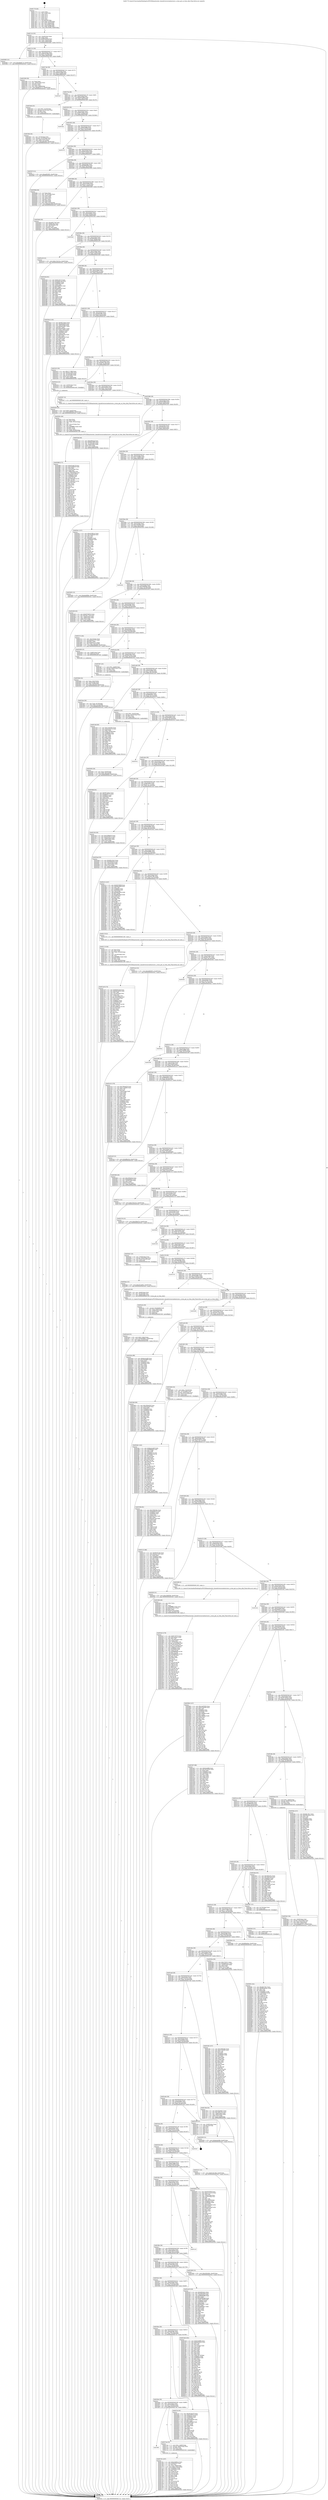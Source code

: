 digraph "0x401770" {
  label = "0x401770 (/mnt/c/Users/mathe/Desktop/tcc/POCII/binaries/extr_linuxdriversnvmehostcore.c_nvme_get_ns_from_disk_Final-ollvm.out::main(0))"
  labelloc = "t"
  node[shape=record]

  Entry [label="",width=0.3,height=0.3,shape=circle,fillcolor=black,style=filled]
  "0x4017a2" [label="{
     0x4017a2 [32]\l
     | [instrs]\l
     &nbsp;&nbsp;0x4017a2 \<+6\>: mov -0xa8(%rbp),%eax\l
     &nbsp;&nbsp;0x4017a8 \<+2\>: mov %eax,%ecx\l
     &nbsp;&nbsp;0x4017aa \<+6\>: sub $0x86e4dd4b,%ecx\l
     &nbsp;&nbsp;0x4017b0 \<+6\>: mov %eax,-0xac(%rbp)\l
     &nbsp;&nbsp;0x4017b6 \<+6\>: mov %ecx,-0xb0(%rbp)\l
     &nbsp;&nbsp;0x4017bc \<+6\>: je 0000000000403083 \<main+0x1913\>\l
  }"]
  "0x403083" [label="{
     0x403083 [15]\l
     | [instrs]\l
     &nbsp;&nbsp;0x403083 \<+10\>: movl $0x44bb917d,-0xa8(%rbp)\l
     &nbsp;&nbsp;0x40308d \<+5\>: jmp 000000000040343c \<main+0x1ccc\>\l
  }"]
  "0x4017c2" [label="{
     0x4017c2 [28]\l
     | [instrs]\l
     &nbsp;&nbsp;0x4017c2 \<+5\>: jmp 00000000004017c7 \<main+0x57\>\l
     &nbsp;&nbsp;0x4017c7 \<+6\>: mov -0xac(%rbp),%eax\l
     &nbsp;&nbsp;0x4017cd \<+5\>: sub $0x87d3158b,%eax\l
     &nbsp;&nbsp;0x4017d2 \<+6\>: mov %eax,-0xb4(%rbp)\l
     &nbsp;&nbsp;0x4017d8 \<+6\>: je 0000000000402266 \<main+0xaf6\>\l
  }"]
  Exit [label="",width=0.3,height=0.3,shape=circle,fillcolor=black,style=filled,peripheries=2]
  "0x402266" [label="{
     0x402266 [28]\l
     | [instrs]\l
     &nbsp;&nbsp;0x402266 \<+2\>: xor %eax,%eax\l
     &nbsp;&nbsp;0x402268 \<+3\>: mov -0x64(%rbp),%ecx\l
     &nbsp;&nbsp;0x40226b \<+3\>: sub $0x1,%eax\l
     &nbsp;&nbsp;0x40226e \<+2\>: sub %eax,%ecx\l
     &nbsp;&nbsp;0x402270 \<+3\>: mov %ecx,-0x64(%rbp)\l
     &nbsp;&nbsp;0x402273 \<+10\>: movl $0xdf47977c,-0xa8(%rbp)\l
     &nbsp;&nbsp;0x40227d \<+5\>: jmp 000000000040343c \<main+0x1ccc\>\l
  }"]
  "0x4017de" [label="{
     0x4017de [28]\l
     | [instrs]\l
     &nbsp;&nbsp;0x4017de \<+5\>: jmp 00000000004017e3 \<main+0x73\>\l
     &nbsp;&nbsp;0x4017e3 \<+6\>: mov -0xac(%rbp),%eax\l
     &nbsp;&nbsp;0x4017e9 \<+5\>: sub $0x8a2e2a89,%eax\l
     &nbsp;&nbsp;0x4017ee \<+6\>: mov %eax,-0xb8(%rbp)\l
     &nbsp;&nbsp;0x4017f4 \<+6\>: je 00000000004033a7 \<main+0x1c37\>\l
  }"]
  "0x402ff2" [label="{
     0x402ff2 [145]\l
     | [instrs]\l
     &nbsp;&nbsp;0x402ff2 \<+5\>: mov $0xefdc79e7,%ecx\l
     &nbsp;&nbsp;0x402ff7 \<+5\>: mov $0x86e4dd4b,%edx\l
     &nbsp;&nbsp;0x402ffc \<+3\>: mov $0x1,%sil\l
     &nbsp;&nbsp;0x402fff \<+3\>: xor %r8d,%r8d\l
     &nbsp;&nbsp;0x403002 \<+8\>: mov 0x40605c,%r9d\l
     &nbsp;&nbsp;0x40300a \<+8\>: mov 0x406060,%r10d\l
     &nbsp;&nbsp;0x403012 \<+4\>: sub $0x1,%r8d\l
     &nbsp;&nbsp;0x403016 \<+3\>: mov %r9d,%r11d\l
     &nbsp;&nbsp;0x403019 \<+3\>: add %r8d,%r11d\l
     &nbsp;&nbsp;0x40301c \<+4\>: imul %r11d,%r9d\l
     &nbsp;&nbsp;0x403020 \<+4\>: and $0x1,%r9d\l
     &nbsp;&nbsp;0x403024 \<+4\>: cmp $0x0,%r9d\l
     &nbsp;&nbsp;0x403028 \<+3\>: sete %bl\l
     &nbsp;&nbsp;0x40302b \<+4\>: cmp $0xa,%r10d\l
     &nbsp;&nbsp;0x40302f \<+4\>: setl %r14b\l
     &nbsp;&nbsp;0x403033 \<+3\>: mov %bl,%r15b\l
     &nbsp;&nbsp;0x403036 \<+4\>: xor $0xff,%r15b\l
     &nbsp;&nbsp;0x40303a \<+3\>: mov %r14b,%r12b\l
     &nbsp;&nbsp;0x40303d \<+4\>: xor $0xff,%r12b\l
     &nbsp;&nbsp;0x403041 \<+4\>: xor $0x1,%sil\l
     &nbsp;&nbsp;0x403045 \<+3\>: mov %r15b,%r13b\l
     &nbsp;&nbsp;0x403048 \<+4\>: and $0xff,%r13b\l
     &nbsp;&nbsp;0x40304c \<+3\>: and %sil,%bl\l
     &nbsp;&nbsp;0x40304f \<+3\>: mov %r12b,%al\l
     &nbsp;&nbsp;0x403052 \<+2\>: and $0xff,%al\l
     &nbsp;&nbsp;0x403054 \<+3\>: and %sil,%r14b\l
     &nbsp;&nbsp;0x403057 \<+3\>: or %bl,%r13b\l
     &nbsp;&nbsp;0x40305a \<+3\>: or %r14b,%al\l
     &nbsp;&nbsp;0x40305d \<+3\>: xor %al,%r13b\l
     &nbsp;&nbsp;0x403060 \<+3\>: or %r12b,%r15b\l
     &nbsp;&nbsp;0x403063 \<+4\>: xor $0xff,%r15b\l
     &nbsp;&nbsp;0x403067 \<+4\>: or $0x1,%sil\l
     &nbsp;&nbsp;0x40306b \<+3\>: and %sil,%r15b\l
     &nbsp;&nbsp;0x40306e \<+3\>: or %r15b,%r13b\l
     &nbsp;&nbsp;0x403071 \<+4\>: test $0x1,%r13b\l
     &nbsp;&nbsp;0x403075 \<+3\>: cmovne %edx,%ecx\l
     &nbsp;&nbsp;0x403078 \<+6\>: mov %ecx,-0xa8(%rbp)\l
     &nbsp;&nbsp;0x40307e \<+5\>: jmp 000000000040343c \<main+0x1ccc\>\l
  }"]
  "0x4033a7" [label="{
     0x4033a7\l
  }", style=dashed]
  "0x4017fa" [label="{
     0x4017fa [28]\l
     | [instrs]\l
     &nbsp;&nbsp;0x4017fa \<+5\>: jmp 00000000004017ff \<main+0x8f\>\l
     &nbsp;&nbsp;0x4017ff \<+6\>: mov -0xac(%rbp),%eax\l
     &nbsp;&nbsp;0x401805 \<+5\>: sub $0x8ad148f8,%eax\l
     &nbsp;&nbsp;0x40180a \<+6\>: mov %eax,-0xbc(%rbp)\l
     &nbsp;&nbsp;0x401810 \<+6\>: je 00000000004023e6 \<main+0xc76\>\l
  }"]
  "0x402fe3" [label="{
     0x402fe3 [15]\l
     | [instrs]\l
     &nbsp;&nbsp;0x402fe3 \<+7\>: mov -0x88(%rbp),%rax\l
     &nbsp;&nbsp;0x402fea \<+3\>: mov %rax,%rdi\l
     &nbsp;&nbsp;0x402fed \<+5\>: call 0000000000401030 \<free@plt\>\l
     | [calls]\l
     &nbsp;&nbsp;0x401030 \{1\} (unknown)\l
  }"]
  "0x4023e6" [label="{
     0x4023e6 [23]\l
     | [instrs]\l
     &nbsp;&nbsp;0x4023e6 \<+7\>: movl $0x1,-0x78(%rbp)\l
     &nbsp;&nbsp;0x4023ed \<+4\>: movslq -0x78(%rbp),%rax\l
     &nbsp;&nbsp;0x4023f1 \<+4\>: shl $0x2,%rax\l
     &nbsp;&nbsp;0x4023f5 \<+3\>: mov %rax,%rdi\l
     &nbsp;&nbsp;0x4023f8 \<+5\>: call 0000000000401050 \<malloc@plt\>\l
     | [calls]\l
     &nbsp;&nbsp;0x401050 \{1\} (unknown)\l
  }"]
  "0x401816" [label="{
     0x401816 [28]\l
     | [instrs]\l
     &nbsp;&nbsp;0x401816 \<+5\>: jmp 000000000040181b \<main+0xab\>\l
     &nbsp;&nbsp;0x40181b \<+6\>: mov -0xac(%rbp),%eax\l
     &nbsp;&nbsp;0x401821 \<+5\>: sub $0x9021bbaa,%eax\l
     &nbsp;&nbsp;0x401826 \<+6\>: mov %eax,-0xc0(%rbp)\l
     &nbsp;&nbsp;0x40182c \<+6\>: je 000000000040334e \<main+0x1bde\>\l
  }"]
  "0x402dd1" [label="{
     0x402dd1 [142]\l
     | [instrs]\l
     &nbsp;&nbsp;0x402dd1 \<+5\>: mov $0x8a2e2a89,%edx\l
     &nbsp;&nbsp;0x402dd6 \<+5\>: mov $0xf868bf5a,%esi\l
     &nbsp;&nbsp;0x402ddb \<+3\>: mov $0x1,%r8b\l
     &nbsp;&nbsp;0x402dde \<+3\>: xor %r9d,%r9d\l
     &nbsp;&nbsp;0x402de1 \<+8\>: mov 0x40605c,%r10d\l
     &nbsp;&nbsp;0x402de9 \<+8\>: mov 0x406060,%r11d\l
     &nbsp;&nbsp;0x402df1 \<+4\>: sub $0x1,%r9d\l
     &nbsp;&nbsp;0x402df5 \<+3\>: mov %r10d,%ebx\l
     &nbsp;&nbsp;0x402df8 \<+3\>: add %r9d,%ebx\l
     &nbsp;&nbsp;0x402dfb \<+4\>: imul %ebx,%r10d\l
     &nbsp;&nbsp;0x402dff \<+4\>: and $0x1,%r10d\l
     &nbsp;&nbsp;0x402e03 \<+4\>: cmp $0x0,%r10d\l
     &nbsp;&nbsp;0x402e07 \<+4\>: sete %r14b\l
     &nbsp;&nbsp;0x402e0b \<+4\>: cmp $0xa,%r11d\l
     &nbsp;&nbsp;0x402e0f \<+4\>: setl %r15b\l
     &nbsp;&nbsp;0x402e13 \<+3\>: mov %r14b,%r12b\l
     &nbsp;&nbsp;0x402e16 \<+4\>: xor $0xff,%r12b\l
     &nbsp;&nbsp;0x402e1a \<+3\>: mov %r15b,%r13b\l
     &nbsp;&nbsp;0x402e1d \<+4\>: xor $0xff,%r13b\l
     &nbsp;&nbsp;0x402e21 \<+4\>: xor $0x1,%r8b\l
     &nbsp;&nbsp;0x402e25 \<+3\>: mov %r12b,%al\l
     &nbsp;&nbsp;0x402e28 \<+2\>: and $0xff,%al\l
     &nbsp;&nbsp;0x402e2a \<+3\>: and %r8b,%r14b\l
     &nbsp;&nbsp;0x402e2d \<+3\>: mov %r13b,%cl\l
     &nbsp;&nbsp;0x402e30 \<+3\>: and $0xff,%cl\l
     &nbsp;&nbsp;0x402e33 \<+3\>: and %r8b,%r15b\l
     &nbsp;&nbsp;0x402e36 \<+3\>: or %r14b,%al\l
     &nbsp;&nbsp;0x402e39 \<+3\>: or %r15b,%cl\l
     &nbsp;&nbsp;0x402e3c \<+2\>: xor %cl,%al\l
     &nbsp;&nbsp;0x402e3e \<+3\>: or %r13b,%r12b\l
     &nbsp;&nbsp;0x402e41 \<+4\>: xor $0xff,%r12b\l
     &nbsp;&nbsp;0x402e45 \<+4\>: or $0x1,%r8b\l
     &nbsp;&nbsp;0x402e49 \<+3\>: and %r8b,%r12b\l
     &nbsp;&nbsp;0x402e4c \<+3\>: or %r12b,%al\l
     &nbsp;&nbsp;0x402e4f \<+2\>: test $0x1,%al\l
     &nbsp;&nbsp;0x402e51 \<+3\>: cmovne %esi,%edx\l
     &nbsp;&nbsp;0x402e54 \<+6\>: mov %edx,-0xa8(%rbp)\l
     &nbsp;&nbsp;0x402e5a \<+5\>: jmp 000000000040343c \<main+0x1ccc\>\l
  }"]
  "0x40334e" [label="{
     0x40334e\l
  }", style=dashed]
  "0x401832" [label="{
     0x401832 [28]\l
     | [instrs]\l
     &nbsp;&nbsp;0x401832 \<+5\>: jmp 0000000000401837 \<main+0xc7\>\l
     &nbsp;&nbsp;0x401837 \<+6\>: mov -0xac(%rbp),%eax\l
     &nbsp;&nbsp;0x40183d \<+5\>: sub $0x9502993f,%eax\l
     &nbsp;&nbsp;0x401842 \<+6\>: mov %eax,-0xc4(%rbp)\l
     &nbsp;&nbsp;0x401848 \<+6\>: je 0000000000403376 \<main+0x1c06\>\l
  }"]
  "0x402d20" [label="{
     0x402d20 [25]\l
     | [instrs]\l
     &nbsp;&nbsp;0x402d20 \<+10\>: movl $0x0,-0xa0(%rbp)\l
     &nbsp;&nbsp;0x402d2a \<+10\>: movl $0xc508939b,-0xa8(%rbp)\l
     &nbsp;&nbsp;0x402d34 \<+5\>: jmp 000000000040343c \<main+0x1ccc\>\l
  }"]
  "0x403376" [label="{
     0x403376\l
  }", style=dashed]
  "0x40184e" [label="{
     0x40184e [28]\l
     | [instrs]\l
     &nbsp;&nbsp;0x40184e \<+5\>: jmp 0000000000401853 \<main+0xe3\>\l
     &nbsp;&nbsp;0x401853 \<+6\>: mov -0xac(%rbp),%eax\l
     &nbsp;&nbsp;0x401859 \<+5\>: sub $0x9e418cd3,%eax\l
     &nbsp;&nbsp;0x40185e \<+6\>: mov %eax,-0xc8(%rbp)\l
     &nbsp;&nbsp;0x401864 \<+6\>: je 000000000040267f \<main+0xf0f\>\l
  }"]
  "0x402bee" [label="{
     0x402bee [15]\l
     | [instrs]\l
     &nbsp;&nbsp;0x402bee \<+10\>: movl $0x2d7ae942,-0xa8(%rbp)\l
     &nbsp;&nbsp;0x402bf8 \<+5\>: jmp 000000000040343c \<main+0x1ccc\>\l
  }"]
  "0x40267f" [label="{
     0x40267f [15]\l
     | [instrs]\l
     &nbsp;&nbsp;0x40267f \<+10\>: movl $0xad935f02,-0xa8(%rbp)\l
     &nbsp;&nbsp;0x402689 \<+5\>: jmp 000000000040343c \<main+0x1ccc\>\l
  }"]
  "0x40186a" [label="{
     0x40186a [28]\l
     | [instrs]\l
     &nbsp;&nbsp;0x40186a \<+5\>: jmp 000000000040186f \<main+0xff\>\l
     &nbsp;&nbsp;0x40186f \<+6\>: mov -0xac(%rbp),%eax\l
     &nbsp;&nbsp;0x401875 \<+5\>: sub $0x9f06a94a,%eax\l
     &nbsp;&nbsp;0x40187a \<+6\>: mov %eax,-0xcc(%rbp)\l
     &nbsp;&nbsp;0x401880 \<+6\>: je 000000000040269d \<main+0xf2d\>\l
  }"]
  "0x402a5d" [label="{
     0x402a5d [31]\l
     | [instrs]\l
     &nbsp;&nbsp;0x402a5d \<+10\>: movl $0x0,-0x9c(%rbp)\l
     &nbsp;&nbsp;0x402a67 \<+10\>: movl $0xe6a0f68e,-0xa8(%rbp)\l
     &nbsp;&nbsp;0x402a71 \<+6\>: mov %eax,-0x1f4(%rbp)\l
     &nbsp;&nbsp;0x402a77 \<+5\>: jmp 000000000040343c \<main+0x1ccc\>\l
  }"]
  "0x40269d" [label="{
     0x40269d [36]\l
     | [instrs]\l
     &nbsp;&nbsp;0x40269d \<+2\>: xor %eax,%eax\l
     &nbsp;&nbsp;0x40269f \<+3\>: mov -0x74(%rbp),%ecx\l
     &nbsp;&nbsp;0x4026a2 \<+2\>: mov %eax,%edx\l
     &nbsp;&nbsp;0x4026a4 \<+2\>: sub %ecx,%edx\l
     &nbsp;&nbsp;0x4026a6 \<+2\>: mov %eax,%ecx\l
     &nbsp;&nbsp;0x4026a8 \<+3\>: sub $0x1,%ecx\l
     &nbsp;&nbsp;0x4026ab \<+2\>: add %ecx,%edx\l
     &nbsp;&nbsp;0x4026ad \<+2\>: sub %edx,%eax\l
     &nbsp;&nbsp;0x4026af \<+3\>: mov %eax,-0x74(%rbp)\l
     &nbsp;&nbsp;0x4026b2 \<+10\>: movl $0xba91995f,-0xa8(%rbp)\l
     &nbsp;&nbsp;0x4026bc \<+5\>: jmp 000000000040343c \<main+0x1ccc\>\l
  }"]
  "0x401886" [label="{
     0x401886 [28]\l
     | [instrs]\l
     &nbsp;&nbsp;0x401886 \<+5\>: jmp 000000000040188b \<main+0x11b\>\l
     &nbsp;&nbsp;0x40188b \<+6\>: mov -0xac(%rbp),%eax\l
     &nbsp;&nbsp;0x401891 \<+5\>: sub $0xa1274219,%eax\l
     &nbsp;&nbsp;0x401896 \<+6\>: mov %eax,-0xd0(%rbp)\l
     &nbsp;&nbsp;0x40189c \<+6\>: je 0000000000402bb9 \<main+0x1449\>\l
  }"]
  "0x402a3c" [label="{
     0x402a3c [33]\l
     | [instrs]\l
     &nbsp;&nbsp;0x402a3c \<+10\>: movabs $0x4040b6,%rdi\l
     &nbsp;&nbsp;0x402a46 \<+7\>: mov %rax,-0x98(%rbp)\l
     &nbsp;&nbsp;0x402a4d \<+7\>: mov -0x98(%rbp),%rax\l
     &nbsp;&nbsp;0x402a54 \<+2\>: mov (%rax),%esi\l
     &nbsp;&nbsp;0x402a56 \<+2\>: mov $0x0,%al\l
     &nbsp;&nbsp;0x402a58 \<+5\>: call 0000000000401040 \<printf@plt\>\l
     | [calls]\l
     &nbsp;&nbsp;0x401040 \{1\} (unknown)\l
  }"]
  "0x402bb9" [label="{
     0x402bb9 [30]\l
     | [instrs]\l
     &nbsp;&nbsp;0x402bb9 \<+5\>: mov $0xaf40176d,%eax\l
     &nbsp;&nbsp;0x402bbe \<+5\>: mov $0xf62cf6a,%ecx\l
     &nbsp;&nbsp;0x402bc3 \<+3\>: mov -0x29(%rbp),%dl\l
     &nbsp;&nbsp;0x402bc6 \<+3\>: test $0x1,%dl\l
     &nbsp;&nbsp;0x402bc9 \<+3\>: cmovne %ecx,%eax\l
     &nbsp;&nbsp;0x402bcc \<+6\>: mov %eax,-0xa8(%rbp)\l
     &nbsp;&nbsp;0x402bd2 \<+5\>: jmp 000000000040343c \<main+0x1ccc\>\l
  }"]
  "0x4018a2" [label="{
     0x4018a2 [28]\l
     | [instrs]\l
     &nbsp;&nbsp;0x4018a2 \<+5\>: jmp 00000000004018a7 \<main+0x137\>\l
     &nbsp;&nbsp;0x4018a7 \<+6\>: mov -0xac(%rbp),%eax\l
     &nbsp;&nbsp;0x4018ad \<+5\>: sub $0xa41885a5,%eax\l
     &nbsp;&nbsp;0x4018b2 \<+6\>: mov %eax,-0xd4(%rbp)\l
     &nbsp;&nbsp;0x4018b8 \<+6\>: je 00000000004032b4 \<main+0x1b44\>\l
  }"]
  "0x402888" [label="{
     0x402888 [177]\l
     | [instrs]\l
     &nbsp;&nbsp;0x402888 \<+5\>: mov $0x442ade78,%ecx\l
     &nbsp;&nbsp;0x40288d \<+5\>: mov $0x5ae00b49,%edx\l
     &nbsp;&nbsp;0x402892 \<+3\>: mov $0x1,%dil\l
     &nbsp;&nbsp;0x402895 \<+6\>: mov -0x1f0(%rbp),%esi\l
     &nbsp;&nbsp;0x40289b \<+3\>: imul %eax,%esi\l
     &nbsp;&nbsp;0x40289e \<+7\>: mov -0x88(%rbp),%r8\l
     &nbsp;&nbsp;0x4028a5 \<+7\>: movslq -0x8c(%rbp),%r9\l
     &nbsp;&nbsp;0x4028ac \<+4\>: mov %esi,(%r8,%r9,4)\l
     &nbsp;&nbsp;0x4028b0 \<+7\>: mov 0x40605c,%eax\l
     &nbsp;&nbsp;0x4028b7 \<+7\>: mov 0x406060,%esi\l
     &nbsp;&nbsp;0x4028be \<+3\>: mov %eax,%r10d\l
     &nbsp;&nbsp;0x4028c1 \<+7\>: add $0x7cf65a0b,%r10d\l
     &nbsp;&nbsp;0x4028c8 \<+4\>: sub $0x1,%r10d\l
     &nbsp;&nbsp;0x4028cc \<+7\>: sub $0x7cf65a0b,%r10d\l
     &nbsp;&nbsp;0x4028d3 \<+4\>: imul %r10d,%eax\l
     &nbsp;&nbsp;0x4028d7 \<+3\>: and $0x1,%eax\l
     &nbsp;&nbsp;0x4028da \<+3\>: cmp $0x0,%eax\l
     &nbsp;&nbsp;0x4028dd \<+4\>: sete %r11b\l
     &nbsp;&nbsp;0x4028e1 \<+3\>: cmp $0xa,%esi\l
     &nbsp;&nbsp;0x4028e4 \<+3\>: setl %bl\l
     &nbsp;&nbsp;0x4028e7 \<+3\>: mov %r11b,%r14b\l
     &nbsp;&nbsp;0x4028ea \<+4\>: xor $0xff,%r14b\l
     &nbsp;&nbsp;0x4028ee \<+3\>: mov %bl,%r15b\l
     &nbsp;&nbsp;0x4028f1 \<+4\>: xor $0xff,%r15b\l
     &nbsp;&nbsp;0x4028f5 \<+4\>: xor $0x0,%dil\l
     &nbsp;&nbsp;0x4028f9 \<+3\>: mov %r14b,%r12b\l
     &nbsp;&nbsp;0x4028fc \<+4\>: and $0x0,%r12b\l
     &nbsp;&nbsp;0x402900 \<+3\>: and %dil,%r11b\l
     &nbsp;&nbsp;0x402903 \<+3\>: mov %r15b,%r13b\l
     &nbsp;&nbsp;0x402906 \<+4\>: and $0x0,%r13b\l
     &nbsp;&nbsp;0x40290a \<+3\>: and %dil,%bl\l
     &nbsp;&nbsp;0x40290d \<+3\>: or %r11b,%r12b\l
     &nbsp;&nbsp;0x402910 \<+3\>: or %bl,%r13b\l
     &nbsp;&nbsp;0x402913 \<+3\>: xor %r13b,%r12b\l
     &nbsp;&nbsp;0x402916 \<+3\>: or %r15b,%r14b\l
     &nbsp;&nbsp;0x402919 \<+4\>: xor $0xff,%r14b\l
     &nbsp;&nbsp;0x40291d \<+4\>: or $0x0,%dil\l
     &nbsp;&nbsp;0x402921 \<+3\>: and %dil,%r14b\l
     &nbsp;&nbsp;0x402924 \<+3\>: or %r14b,%r12b\l
     &nbsp;&nbsp;0x402927 \<+4\>: test $0x1,%r12b\l
     &nbsp;&nbsp;0x40292b \<+3\>: cmovne %edx,%ecx\l
     &nbsp;&nbsp;0x40292e \<+6\>: mov %ecx,-0xa8(%rbp)\l
     &nbsp;&nbsp;0x402934 \<+5\>: jmp 000000000040343c \<main+0x1ccc\>\l
  }"]
  "0x4032b4" [label="{
     0x4032b4\l
  }", style=dashed]
  "0x4018be" [label="{
     0x4018be [28]\l
     | [instrs]\l
     &nbsp;&nbsp;0x4018be \<+5\>: jmp 00000000004018c3 \<main+0x153\>\l
     &nbsp;&nbsp;0x4018c3 \<+6\>: mov -0xac(%rbp),%eax\l
     &nbsp;&nbsp;0x4018c9 \<+5\>: sub $0xa60afa6a,%eax\l
     &nbsp;&nbsp;0x4018ce \<+6\>: mov %eax,-0xd8(%rbp)\l
     &nbsp;&nbsp;0x4018d4 \<+6\>: je 0000000000402a19 \<main+0x12a9\>\l
  }"]
  "0x40285c" [label="{
     0x40285c [44]\l
     | [instrs]\l
     &nbsp;&nbsp;0x40285c \<+2\>: xor %ecx,%ecx\l
     &nbsp;&nbsp;0x40285e \<+5\>: mov $0x2,%edx\l
     &nbsp;&nbsp;0x402863 \<+6\>: mov %edx,-0x1ec(%rbp)\l
     &nbsp;&nbsp;0x402869 \<+1\>: cltd\l
     &nbsp;&nbsp;0x40286a \<+6\>: mov -0x1ec(%rbp),%esi\l
     &nbsp;&nbsp;0x402870 \<+2\>: idiv %esi\l
     &nbsp;&nbsp;0x402872 \<+6\>: imul $0xfffffffe,%edx,%edx\l
     &nbsp;&nbsp;0x402878 \<+3\>: sub $0x1,%ecx\l
     &nbsp;&nbsp;0x40287b \<+2\>: sub %ecx,%edx\l
     &nbsp;&nbsp;0x40287d \<+6\>: mov %edx,-0x1f0(%rbp)\l
     &nbsp;&nbsp;0x402883 \<+5\>: call 0000000000401160 \<next_i\>\l
     | [calls]\l
     &nbsp;&nbsp;0x401160 \{1\} (/mnt/c/Users/mathe/Desktop/tcc/POCII/binaries/extr_linuxdriversnvmehostcore.c_nvme_get_ns_from_disk_Final-ollvm.out::next_i)\l
  }"]
  "0x402a19" [label="{
     0x402a19 [15]\l
     | [instrs]\l
     &nbsp;&nbsp;0x402a19 \<+10\>: movl $0x570522c5,-0xa8(%rbp)\l
     &nbsp;&nbsp;0x402a23 \<+5\>: jmp 000000000040343c \<main+0x1ccc\>\l
  }"]
  "0x4018da" [label="{
     0x4018da [28]\l
     | [instrs]\l
     &nbsp;&nbsp;0x4018da \<+5\>: jmp 00000000004018df \<main+0x16f\>\l
     &nbsp;&nbsp;0x4018df \<+6\>: mov -0xac(%rbp),%eax\l
     &nbsp;&nbsp;0x4018e5 \<+5\>: sub $0xaac1c6be,%eax\l
     &nbsp;&nbsp;0x4018ea \<+6\>: mov %eax,-0xdc(%rbp)\l
     &nbsp;&nbsp;0x4018f0 \<+6\>: je 000000000040243d \<main+0xccd\>\l
  }"]
  "0x402761" [label="{
     0x402761 [107]\l
     | [instrs]\l
     &nbsp;&nbsp;0x402761 \<+5\>: mov $0xa41885a5,%ecx\l
     &nbsp;&nbsp;0x402766 \<+5\>: mov $0xdc802b,%edx\l
     &nbsp;&nbsp;0x40276b \<+2\>: xor %esi,%esi\l
     &nbsp;&nbsp;0x40276d \<+7\>: mov %rax,-0x88(%rbp)\l
     &nbsp;&nbsp;0x402774 \<+10\>: movl $0x0,-0x8c(%rbp)\l
     &nbsp;&nbsp;0x40277e \<+8\>: mov 0x40605c,%r8d\l
     &nbsp;&nbsp;0x402786 \<+8\>: mov 0x406060,%r9d\l
     &nbsp;&nbsp;0x40278e \<+3\>: sub $0x1,%esi\l
     &nbsp;&nbsp;0x402791 \<+3\>: mov %r8d,%r10d\l
     &nbsp;&nbsp;0x402794 \<+3\>: add %esi,%r10d\l
     &nbsp;&nbsp;0x402797 \<+4\>: imul %r10d,%r8d\l
     &nbsp;&nbsp;0x40279b \<+4\>: and $0x1,%r8d\l
     &nbsp;&nbsp;0x40279f \<+4\>: cmp $0x0,%r8d\l
     &nbsp;&nbsp;0x4027a3 \<+4\>: sete %r11b\l
     &nbsp;&nbsp;0x4027a7 \<+4\>: cmp $0xa,%r9d\l
     &nbsp;&nbsp;0x4027ab \<+3\>: setl %bl\l
     &nbsp;&nbsp;0x4027ae \<+3\>: mov %r11b,%r14b\l
     &nbsp;&nbsp;0x4027b1 \<+3\>: and %bl,%r14b\l
     &nbsp;&nbsp;0x4027b4 \<+3\>: xor %bl,%r11b\l
     &nbsp;&nbsp;0x4027b7 \<+3\>: or %r11b,%r14b\l
     &nbsp;&nbsp;0x4027ba \<+4\>: test $0x1,%r14b\l
     &nbsp;&nbsp;0x4027be \<+3\>: cmovne %edx,%ecx\l
     &nbsp;&nbsp;0x4027c1 \<+6\>: mov %ecx,-0xa8(%rbp)\l
     &nbsp;&nbsp;0x4027c7 \<+5\>: jmp 000000000040343c \<main+0x1ccc\>\l
  }"]
  "0x40243d" [label="{
     0x40243d [91]\l
     | [instrs]\l
     &nbsp;&nbsp;0x40243d \<+5\>: mov $0x812f370,%eax\l
     &nbsp;&nbsp;0x402442 \<+5\>: mov $0x3f5652ed,%ecx\l
     &nbsp;&nbsp;0x402447 \<+7\>: mov 0x40605c,%edx\l
     &nbsp;&nbsp;0x40244e \<+7\>: mov 0x406060,%esi\l
     &nbsp;&nbsp;0x402455 \<+2\>: mov %edx,%edi\l
     &nbsp;&nbsp;0x402457 \<+6\>: sub $0xea6d910c,%edi\l
     &nbsp;&nbsp;0x40245d \<+3\>: sub $0x1,%edi\l
     &nbsp;&nbsp;0x402460 \<+6\>: add $0xea6d910c,%edi\l
     &nbsp;&nbsp;0x402466 \<+3\>: imul %edi,%edx\l
     &nbsp;&nbsp;0x402469 \<+3\>: and $0x1,%edx\l
     &nbsp;&nbsp;0x40246c \<+3\>: cmp $0x0,%edx\l
     &nbsp;&nbsp;0x40246f \<+4\>: sete %r8b\l
     &nbsp;&nbsp;0x402473 \<+3\>: cmp $0xa,%esi\l
     &nbsp;&nbsp;0x402476 \<+4\>: setl %r9b\l
     &nbsp;&nbsp;0x40247a \<+3\>: mov %r8b,%r10b\l
     &nbsp;&nbsp;0x40247d \<+3\>: and %r9b,%r10b\l
     &nbsp;&nbsp;0x402480 \<+3\>: xor %r9b,%r8b\l
     &nbsp;&nbsp;0x402483 \<+3\>: or %r8b,%r10b\l
     &nbsp;&nbsp;0x402486 \<+4\>: test $0x1,%r10b\l
     &nbsp;&nbsp;0x40248a \<+3\>: cmovne %ecx,%eax\l
     &nbsp;&nbsp;0x40248d \<+6\>: mov %eax,-0xa8(%rbp)\l
     &nbsp;&nbsp;0x402493 \<+5\>: jmp 000000000040343c \<main+0x1ccc\>\l
  }"]
  "0x4018f6" [label="{
     0x4018f6 [28]\l
     | [instrs]\l
     &nbsp;&nbsp;0x4018f6 \<+5\>: jmp 00000000004018fb \<main+0x18b\>\l
     &nbsp;&nbsp;0x4018fb \<+6\>: mov -0xac(%rbp),%eax\l
     &nbsp;&nbsp;0x401901 \<+5\>: sub $0xabe48275,%eax\l
     &nbsp;&nbsp;0x401906 \<+6\>: mov %eax,-0xe0(%rbp)\l
     &nbsp;&nbsp;0x40190c \<+6\>: je 00000000004029a3 \<main+0x1233\>\l
  }"]
  "0x401ff6" [label="{
     0x401ff6\l
  }", style=dashed]
  "0x4029a3" [label="{
     0x4029a3 [118]\l
     | [instrs]\l
     &nbsp;&nbsp;0x4029a3 \<+5\>: mov $0x9021bbaa,%eax\l
     &nbsp;&nbsp;0x4029a8 \<+5\>: mov $0xa60afa6a,%ecx\l
     &nbsp;&nbsp;0x4029ad \<+6\>: mov -0x8c(%rbp),%edx\l
     &nbsp;&nbsp;0x4029b3 \<+6\>: sub $0xba92da87,%edx\l
     &nbsp;&nbsp;0x4029b9 \<+3\>: add $0x1,%edx\l
     &nbsp;&nbsp;0x4029bc \<+6\>: add $0xba92da87,%edx\l
     &nbsp;&nbsp;0x4029c2 \<+6\>: mov %edx,-0x8c(%rbp)\l
     &nbsp;&nbsp;0x4029c8 \<+7\>: mov 0x40605c,%edx\l
     &nbsp;&nbsp;0x4029cf \<+7\>: mov 0x406060,%esi\l
     &nbsp;&nbsp;0x4029d6 \<+2\>: mov %edx,%edi\l
     &nbsp;&nbsp;0x4029d8 \<+6\>: add $0xb30b1f14,%edi\l
     &nbsp;&nbsp;0x4029de \<+3\>: sub $0x1,%edi\l
     &nbsp;&nbsp;0x4029e1 \<+6\>: sub $0xb30b1f14,%edi\l
     &nbsp;&nbsp;0x4029e7 \<+3\>: imul %edi,%edx\l
     &nbsp;&nbsp;0x4029ea \<+3\>: and $0x1,%edx\l
     &nbsp;&nbsp;0x4029ed \<+3\>: cmp $0x0,%edx\l
     &nbsp;&nbsp;0x4029f0 \<+4\>: sete %r8b\l
     &nbsp;&nbsp;0x4029f4 \<+3\>: cmp $0xa,%esi\l
     &nbsp;&nbsp;0x4029f7 \<+4\>: setl %r9b\l
     &nbsp;&nbsp;0x4029fb \<+3\>: mov %r8b,%r10b\l
     &nbsp;&nbsp;0x4029fe \<+3\>: and %r9b,%r10b\l
     &nbsp;&nbsp;0x402a01 \<+3\>: xor %r9b,%r8b\l
     &nbsp;&nbsp;0x402a04 \<+3\>: or %r8b,%r10b\l
     &nbsp;&nbsp;0x402a07 \<+4\>: test $0x1,%r10b\l
     &nbsp;&nbsp;0x402a0b \<+3\>: cmovne %ecx,%eax\l
     &nbsp;&nbsp;0x402a0e \<+6\>: mov %eax,-0xa8(%rbp)\l
     &nbsp;&nbsp;0x402a14 \<+5\>: jmp 000000000040343c \<main+0x1ccc\>\l
  }"]
  "0x401912" [label="{
     0x401912 [28]\l
     | [instrs]\l
     &nbsp;&nbsp;0x401912 \<+5\>: jmp 0000000000401917 \<main+0x1a7\>\l
     &nbsp;&nbsp;0x401917 \<+6\>: mov -0xac(%rbp),%eax\l
     &nbsp;&nbsp;0x40191d \<+5\>: sub $0xad935f02,%eax\l
     &nbsp;&nbsp;0x401922 \<+6\>: mov %eax,-0xe4(%rbp)\l
     &nbsp;&nbsp;0x401928 \<+6\>: je 000000000040241f \<main+0xcaf\>\l
  }"]
  "0x40274a" [label="{
     0x40274a [23]\l
     | [instrs]\l
     &nbsp;&nbsp;0x40274a \<+7\>: movl $0x1,-0x80(%rbp)\l
     &nbsp;&nbsp;0x402751 \<+4\>: movslq -0x80(%rbp),%rax\l
     &nbsp;&nbsp;0x402755 \<+4\>: shl $0x2,%rax\l
     &nbsp;&nbsp;0x402759 \<+3\>: mov %rax,%rdi\l
     &nbsp;&nbsp;0x40275c \<+5\>: call 0000000000401050 \<malloc@plt\>\l
     | [calls]\l
     &nbsp;&nbsp;0x401050 \{1\} (unknown)\l
  }"]
  "0x40241f" [label="{
     0x40241f [30]\l
     | [instrs]\l
     &nbsp;&nbsp;0x40241f \<+5\>: mov $0x5117cfb6,%eax\l
     &nbsp;&nbsp;0x402424 \<+5\>: mov $0xaac1c6be,%ecx\l
     &nbsp;&nbsp;0x402429 \<+3\>: mov -0x7c(%rbp),%edx\l
     &nbsp;&nbsp;0x40242c \<+3\>: cmp -0x78(%rbp),%edx\l
     &nbsp;&nbsp;0x40242f \<+3\>: cmovl %ecx,%eax\l
     &nbsp;&nbsp;0x402432 \<+6\>: mov %eax,-0xa8(%rbp)\l
     &nbsp;&nbsp;0x402438 \<+5\>: jmp 000000000040343c \<main+0x1ccc\>\l
  }"]
  "0x40192e" [label="{
     0x40192e [28]\l
     | [instrs]\l
     &nbsp;&nbsp;0x40192e \<+5\>: jmp 0000000000401933 \<main+0x1c3\>\l
     &nbsp;&nbsp;0x401933 \<+6\>: mov -0xac(%rbp),%eax\l
     &nbsp;&nbsp;0x401939 \<+5\>: sub $0xaf40176d,%eax\l
     &nbsp;&nbsp;0x40193e \<+6\>: mov %eax,-0xe8(%rbp)\l
     &nbsp;&nbsp;0x401944 \<+6\>: je 0000000000402d14 \<main+0x15a4\>\l
  }"]
  "0x401fda" [label="{
     0x401fda [28]\l
     | [instrs]\l
     &nbsp;&nbsp;0x401fda \<+5\>: jmp 0000000000401fdf \<main+0x86f\>\l
     &nbsp;&nbsp;0x401fdf \<+6\>: mov -0xac(%rbp),%eax\l
     &nbsp;&nbsp;0x401fe5 \<+5\>: sub $0x7ee46ea6,%eax\l
     &nbsp;&nbsp;0x401fea \<+6\>: mov %eax,-0x1dc(%rbp)\l
     &nbsp;&nbsp;0x401ff0 \<+6\>: je 000000000040274a \<main+0xfda\>\l
  }"]
  "0x402d14" [label="{
     0x402d14 [12]\l
     | [instrs]\l
     &nbsp;&nbsp;0x402d14 \<+4\>: mov -0x58(%rbp),%rax\l
     &nbsp;&nbsp;0x402d18 \<+3\>: mov %rax,%rdi\l
     &nbsp;&nbsp;0x402d1b \<+5\>: call 0000000000401030 \<free@plt\>\l
     | [calls]\l
     &nbsp;&nbsp;0x401030 \{1\} (unknown)\l
  }"]
  "0x40194a" [label="{
     0x40194a [28]\l
     | [instrs]\l
     &nbsp;&nbsp;0x40194a \<+5\>: jmp 000000000040194f \<main+0x1df\>\l
     &nbsp;&nbsp;0x40194f \<+6\>: mov -0xac(%rbp),%eax\l
     &nbsp;&nbsp;0x401955 \<+5\>: sub $0xb763f224,%eax\l
     &nbsp;&nbsp;0x40195a \<+6\>: mov %eax,-0xec(%rbp)\l
     &nbsp;&nbsp;0x401960 \<+6\>: je 0000000000402857 \<main+0x10e7\>\l
  }"]
  "0x4027fc" [label="{
     0x4027fc [91]\l
     | [instrs]\l
     &nbsp;&nbsp;0x4027fc \<+5\>: mov $0x442ade78,%eax\l
     &nbsp;&nbsp;0x402801 \<+5\>: mov $0xb763f224,%ecx\l
     &nbsp;&nbsp;0x402806 \<+7\>: mov 0x40605c,%edx\l
     &nbsp;&nbsp;0x40280d \<+7\>: mov 0x406060,%esi\l
     &nbsp;&nbsp;0x402814 \<+2\>: mov %edx,%edi\l
     &nbsp;&nbsp;0x402816 \<+6\>: add $0x430f9e46,%edi\l
     &nbsp;&nbsp;0x40281c \<+3\>: sub $0x1,%edi\l
     &nbsp;&nbsp;0x40281f \<+6\>: sub $0x430f9e46,%edi\l
     &nbsp;&nbsp;0x402825 \<+3\>: imul %edi,%edx\l
     &nbsp;&nbsp;0x402828 \<+3\>: and $0x1,%edx\l
     &nbsp;&nbsp;0x40282b \<+3\>: cmp $0x0,%edx\l
     &nbsp;&nbsp;0x40282e \<+4\>: sete %r8b\l
     &nbsp;&nbsp;0x402832 \<+3\>: cmp $0xa,%esi\l
     &nbsp;&nbsp;0x402835 \<+4\>: setl %r9b\l
     &nbsp;&nbsp;0x402839 \<+3\>: mov %r8b,%r10b\l
     &nbsp;&nbsp;0x40283c \<+3\>: and %r9b,%r10b\l
     &nbsp;&nbsp;0x40283f \<+3\>: xor %r9b,%r8b\l
     &nbsp;&nbsp;0x402842 \<+3\>: or %r8b,%r10b\l
     &nbsp;&nbsp;0x402845 \<+4\>: test $0x1,%r10b\l
     &nbsp;&nbsp;0x402849 \<+3\>: cmovne %ecx,%eax\l
     &nbsp;&nbsp;0x40284c \<+6\>: mov %eax,-0xa8(%rbp)\l
     &nbsp;&nbsp;0x402852 \<+5\>: jmp 000000000040343c \<main+0x1ccc\>\l
  }"]
  "0x402857" [label="{
     0x402857 [5]\l
     | [instrs]\l
     &nbsp;&nbsp;0x402857 \<+5\>: call 0000000000401160 \<next_i\>\l
     | [calls]\l
     &nbsp;&nbsp;0x401160 \{1\} (/mnt/c/Users/mathe/Desktop/tcc/POCII/binaries/extr_linuxdriversnvmehostcore.c_nvme_get_ns_from_disk_Final-ollvm.out::next_i)\l
  }"]
  "0x401966" [label="{
     0x401966 [28]\l
     | [instrs]\l
     &nbsp;&nbsp;0x401966 \<+5\>: jmp 000000000040196b \<main+0x1fb\>\l
     &nbsp;&nbsp;0x40196b \<+6\>: mov -0xac(%rbp),%eax\l
     &nbsp;&nbsp;0x401971 \<+5\>: sub $0xba91995f,%eax\l
     &nbsp;&nbsp;0x401976 \<+6\>: mov %eax,-0xf0(%rbp)\l
     &nbsp;&nbsp;0x40197c \<+6\>: je 00000000004023c8 \<main+0xc58\>\l
  }"]
  "0x401fbe" [label="{
     0x401fbe [28]\l
     | [instrs]\l
     &nbsp;&nbsp;0x401fbe \<+5\>: jmp 0000000000401fc3 \<main+0x853\>\l
     &nbsp;&nbsp;0x401fc3 \<+6\>: mov -0xac(%rbp),%eax\l
     &nbsp;&nbsp;0x401fc9 \<+5\>: sub $0x7b88130c,%eax\l
     &nbsp;&nbsp;0x401fce \<+6\>: mov %eax,-0x1d8(%rbp)\l
     &nbsp;&nbsp;0x401fd4 \<+6\>: je 00000000004027fc \<main+0x108c\>\l
  }"]
  "0x4023c8" [label="{
     0x4023c8 [30]\l
     | [instrs]\l
     &nbsp;&nbsp;0x4023c8 \<+5\>: mov $0xbe88ccfe,%eax\l
     &nbsp;&nbsp;0x4023cd \<+5\>: mov $0x8ad148f8,%ecx\l
     &nbsp;&nbsp;0x4023d2 \<+3\>: mov -0x74(%rbp),%edx\l
     &nbsp;&nbsp;0x4023d5 \<+3\>: cmp -0x68(%rbp),%edx\l
     &nbsp;&nbsp;0x4023d8 \<+3\>: cmovl %ecx,%eax\l
     &nbsp;&nbsp;0x4023db \<+6\>: mov %eax,-0xa8(%rbp)\l
     &nbsp;&nbsp;0x4023e1 \<+5\>: jmp 000000000040343c \<main+0x1ccc\>\l
  }"]
  "0x401982" [label="{
     0x401982 [28]\l
     | [instrs]\l
     &nbsp;&nbsp;0x401982 \<+5\>: jmp 0000000000401987 \<main+0x217\>\l
     &nbsp;&nbsp;0x401987 \<+6\>: mov -0xac(%rbp),%eax\l
     &nbsp;&nbsp;0x40198d \<+5\>: sub $0xbe88ccfe,%eax\l
     &nbsp;&nbsp;0x401992 \<+6\>: mov %eax,-0xf4(%rbp)\l
     &nbsp;&nbsp;0x401998 \<+6\>: je 00000000004026c1 \<main+0xf51\>\l
  }"]
  "0x4025dd" [label="{
     0x4025dd [162]\l
     | [instrs]\l
     &nbsp;&nbsp;0x4025dd \<+5\>: mov $0xf2e4d8fb,%eax\l
     &nbsp;&nbsp;0x4025e2 \<+5\>: mov $0x9e418cd3,%ecx\l
     &nbsp;&nbsp;0x4025e7 \<+2\>: mov $0x1,%dl\l
     &nbsp;&nbsp;0x4025e9 \<+2\>: xor %esi,%esi\l
     &nbsp;&nbsp;0x4025eb \<+3\>: mov -0x7c(%rbp),%edi\l
     &nbsp;&nbsp;0x4025ee \<+3\>: mov %esi,%r8d\l
     &nbsp;&nbsp;0x4025f1 \<+3\>: sub %edi,%r8d\l
     &nbsp;&nbsp;0x4025f4 \<+2\>: mov %esi,%edi\l
     &nbsp;&nbsp;0x4025f6 \<+3\>: sub $0x1,%edi\l
     &nbsp;&nbsp;0x4025f9 \<+3\>: add %edi,%r8d\l
     &nbsp;&nbsp;0x4025fc \<+2\>: mov %esi,%edi\l
     &nbsp;&nbsp;0x4025fe \<+3\>: sub %r8d,%edi\l
     &nbsp;&nbsp;0x402601 \<+3\>: mov %edi,-0x7c(%rbp)\l
     &nbsp;&nbsp;0x402604 \<+7\>: mov 0x40605c,%edi\l
     &nbsp;&nbsp;0x40260b \<+8\>: mov 0x406060,%r8d\l
     &nbsp;&nbsp;0x402613 \<+3\>: sub $0x1,%esi\l
     &nbsp;&nbsp;0x402616 \<+3\>: mov %edi,%r9d\l
     &nbsp;&nbsp;0x402619 \<+3\>: add %esi,%r9d\l
     &nbsp;&nbsp;0x40261c \<+4\>: imul %r9d,%edi\l
     &nbsp;&nbsp;0x402620 \<+3\>: and $0x1,%edi\l
     &nbsp;&nbsp;0x402623 \<+3\>: cmp $0x0,%edi\l
     &nbsp;&nbsp;0x402626 \<+4\>: sete %r10b\l
     &nbsp;&nbsp;0x40262a \<+4\>: cmp $0xa,%r8d\l
     &nbsp;&nbsp;0x40262e \<+4\>: setl %r11b\l
     &nbsp;&nbsp;0x402632 \<+3\>: mov %r10b,%bl\l
     &nbsp;&nbsp;0x402635 \<+3\>: xor $0xff,%bl\l
     &nbsp;&nbsp;0x402638 \<+3\>: mov %r11b,%r14b\l
     &nbsp;&nbsp;0x40263b \<+4\>: xor $0xff,%r14b\l
     &nbsp;&nbsp;0x40263f \<+3\>: xor $0x0,%dl\l
     &nbsp;&nbsp;0x402642 \<+3\>: mov %bl,%r15b\l
     &nbsp;&nbsp;0x402645 \<+4\>: and $0x0,%r15b\l
     &nbsp;&nbsp;0x402649 \<+3\>: and %dl,%r10b\l
     &nbsp;&nbsp;0x40264c \<+3\>: mov %r14b,%r12b\l
     &nbsp;&nbsp;0x40264f \<+4\>: and $0x0,%r12b\l
     &nbsp;&nbsp;0x402653 \<+3\>: and %dl,%r11b\l
     &nbsp;&nbsp;0x402656 \<+3\>: or %r10b,%r15b\l
     &nbsp;&nbsp;0x402659 \<+3\>: or %r11b,%r12b\l
     &nbsp;&nbsp;0x40265c \<+3\>: xor %r12b,%r15b\l
     &nbsp;&nbsp;0x40265f \<+3\>: or %r14b,%bl\l
     &nbsp;&nbsp;0x402662 \<+3\>: xor $0xff,%bl\l
     &nbsp;&nbsp;0x402665 \<+3\>: or $0x0,%dl\l
     &nbsp;&nbsp;0x402668 \<+2\>: and %dl,%bl\l
     &nbsp;&nbsp;0x40266a \<+3\>: or %bl,%r15b\l
     &nbsp;&nbsp;0x40266d \<+4\>: test $0x1,%r15b\l
     &nbsp;&nbsp;0x402671 \<+3\>: cmovne %ecx,%eax\l
     &nbsp;&nbsp;0x402674 \<+6\>: mov %eax,-0xa8(%rbp)\l
     &nbsp;&nbsp;0x40267a \<+5\>: jmp 000000000040343c \<main+0x1ccc\>\l
  }"]
  "0x4026c1" [label="{
     0x4026c1 [137]\l
     | [instrs]\l
     &nbsp;&nbsp;0x4026c1 \<+5\>: mov $0xa41885a5,%eax\l
     &nbsp;&nbsp;0x4026c6 \<+5\>: mov $0x7ee46ea6,%ecx\l
     &nbsp;&nbsp;0x4026cb \<+2\>: mov $0x1,%dl\l
     &nbsp;&nbsp;0x4026cd \<+2\>: xor %esi,%esi\l
     &nbsp;&nbsp;0x4026cf \<+7\>: mov 0x40605c,%edi\l
     &nbsp;&nbsp;0x4026d6 \<+8\>: mov 0x406060,%r8d\l
     &nbsp;&nbsp;0x4026de \<+3\>: sub $0x1,%esi\l
     &nbsp;&nbsp;0x4026e1 \<+3\>: mov %edi,%r9d\l
     &nbsp;&nbsp;0x4026e4 \<+3\>: add %esi,%r9d\l
     &nbsp;&nbsp;0x4026e7 \<+4\>: imul %r9d,%edi\l
     &nbsp;&nbsp;0x4026eb \<+3\>: and $0x1,%edi\l
     &nbsp;&nbsp;0x4026ee \<+3\>: cmp $0x0,%edi\l
     &nbsp;&nbsp;0x4026f1 \<+4\>: sete %r10b\l
     &nbsp;&nbsp;0x4026f5 \<+4\>: cmp $0xa,%r8d\l
     &nbsp;&nbsp;0x4026f9 \<+4\>: setl %r11b\l
     &nbsp;&nbsp;0x4026fd \<+3\>: mov %r10b,%bl\l
     &nbsp;&nbsp;0x402700 \<+3\>: xor $0xff,%bl\l
     &nbsp;&nbsp;0x402703 \<+3\>: mov %r11b,%r14b\l
     &nbsp;&nbsp;0x402706 \<+4\>: xor $0xff,%r14b\l
     &nbsp;&nbsp;0x40270a \<+3\>: xor $0x1,%dl\l
     &nbsp;&nbsp;0x40270d \<+3\>: mov %bl,%r15b\l
     &nbsp;&nbsp;0x402710 \<+4\>: and $0xff,%r15b\l
     &nbsp;&nbsp;0x402714 \<+3\>: and %dl,%r10b\l
     &nbsp;&nbsp;0x402717 \<+3\>: mov %r14b,%r12b\l
     &nbsp;&nbsp;0x40271a \<+4\>: and $0xff,%r12b\l
     &nbsp;&nbsp;0x40271e \<+3\>: and %dl,%r11b\l
     &nbsp;&nbsp;0x402721 \<+3\>: or %r10b,%r15b\l
     &nbsp;&nbsp;0x402724 \<+3\>: or %r11b,%r12b\l
     &nbsp;&nbsp;0x402727 \<+3\>: xor %r12b,%r15b\l
     &nbsp;&nbsp;0x40272a \<+3\>: or %r14b,%bl\l
     &nbsp;&nbsp;0x40272d \<+3\>: xor $0xff,%bl\l
     &nbsp;&nbsp;0x402730 \<+3\>: or $0x1,%dl\l
     &nbsp;&nbsp;0x402733 \<+2\>: and %dl,%bl\l
     &nbsp;&nbsp;0x402735 \<+3\>: or %bl,%r15b\l
     &nbsp;&nbsp;0x402738 \<+4\>: test $0x1,%r15b\l
     &nbsp;&nbsp;0x40273c \<+3\>: cmovne %ecx,%eax\l
     &nbsp;&nbsp;0x40273f \<+6\>: mov %eax,-0xa8(%rbp)\l
     &nbsp;&nbsp;0x402745 \<+5\>: jmp 000000000040343c \<main+0x1ccc\>\l
  }"]
  "0x40199e" [label="{
     0x40199e [28]\l
     | [instrs]\l
     &nbsp;&nbsp;0x40199e \<+5\>: jmp 00000000004019a3 \<main+0x233\>\l
     &nbsp;&nbsp;0x4019a3 \<+6\>: mov -0xac(%rbp),%eax\l
     &nbsp;&nbsp;0x4019a9 \<+5\>: sub $0xc133d060,%eax\l
     &nbsp;&nbsp;0x4019ae \<+6\>: mov %eax,-0xf8(%rbp)\l
     &nbsp;&nbsp;0x4019b4 \<+6\>: je 0000000000402d05 \<main+0x1595\>\l
  }"]
  "0x401fa2" [label="{
     0x401fa2 [28]\l
     | [instrs]\l
     &nbsp;&nbsp;0x401fa2 \<+5\>: jmp 0000000000401fa7 \<main+0x837\>\l
     &nbsp;&nbsp;0x401fa7 \<+6\>: mov -0xac(%rbp),%eax\l
     &nbsp;&nbsp;0x401fad \<+5\>: sub $0x78318242,%eax\l
     &nbsp;&nbsp;0x401fb2 \<+6\>: mov %eax,-0x1d4(%rbp)\l
     &nbsp;&nbsp;0x401fb8 \<+6\>: je 00000000004025dd \<main+0xe6d\>\l
  }"]
  "0x402d05" [label="{
     0x402d05 [15]\l
     | [instrs]\l
     &nbsp;&nbsp;0x402d05 \<+10\>: movl $0xe6a0f68e,-0xa8(%rbp)\l
     &nbsp;&nbsp;0x402d0f \<+5\>: jmp 000000000040343c \<main+0x1ccc\>\l
  }"]
  "0x4019ba" [label="{
     0x4019ba [28]\l
     | [instrs]\l
     &nbsp;&nbsp;0x4019ba \<+5\>: jmp 00000000004019bf \<main+0x24f\>\l
     &nbsp;&nbsp;0x4019bf \<+6\>: mov -0xac(%rbp),%eax\l
     &nbsp;&nbsp;0x4019c5 \<+5\>: sub $0xc2a8283b,%eax\l
     &nbsp;&nbsp;0x4019ca \<+6\>: mov %eax,-0xfc(%rbp)\l
     &nbsp;&nbsp;0x4019d0 \<+6\>: je 000000000040342b \<main+0x1cbb\>\l
  }"]
  "0x402ec9" [label="{
     0x402ec9 [118]\l
     | [instrs]\l
     &nbsp;&nbsp;0x402ec9 \<+5\>: mov $0x5fd3a35c,%eax\l
     &nbsp;&nbsp;0x402ece \<+5\>: mov $0x3f4a30b8,%ecx\l
     &nbsp;&nbsp;0x402ed3 \<+6\>: mov -0xa0(%rbp),%edx\l
     &nbsp;&nbsp;0x402ed9 \<+6\>: sub $0x8868bdd8,%edx\l
     &nbsp;&nbsp;0x402edf \<+3\>: add $0x1,%edx\l
     &nbsp;&nbsp;0x402ee2 \<+6\>: add $0x8868bdd8,%edx\l
     &nbsp;&nbsp;0x402ee8 \<+6\>: mov %edx,-0xa0(%rbp)\l
     &nbsp;&nbsp;0x402eee \<+7\>: mov 0x40605c,%edx\l
     &nbsp;&nbsp;0x402ef5 \<+7\>: mov 0x406060,%esi\l
     &nbsp;&nbsp;0x402efc \<+2\>: mov %edx,%edi\l
     &nbsp;&nbsp;0x402efe \<+6\>: sub $0x9d900857,%edi\l
     &nbsp;&nbsp;0x402f04 \<+3\>: sub $0x1,%edi\l
     &nbsp;&nbsp;0x402f07 \<+6\>: add $0x9d900857,%edi\l
     &nbsp;&nbsp;0x402f0d \<+3\>: imul %edi,%edx\l
     &nbsp;&nbsp;0x402f10 \<+3\>: and $0x1,%edx\l
     &nbsp;&nbsp;0x402f13 \<+3\>: cmp $0x0,%edx\l
     &nbsp;&nbsp;0x402f16 \<+4\>: sete %r8b\l
     &nbsp;&nbsp;0x402f1a \<+3\>: cmp $0xa,%esi\l
     &nbsp;&nbsp;0x402f1d \<+4\>: setl %r9b\l
     &nbsp;&nbsp;0x402f21 \<+3\>: mov %r8b,%r10b\l
     &nbsp;&nbsp;0x402f24 \<+3\>: and %r9b,%r10b\l
     &nbsp;&nbsp;0x402f27 \<+3\>: xor %r9b,%r8b\l
     &nbsp;&nbsp;0x402f2a \<+3\>: or %r8b,%r10b\l
     &nbsp;&nbsp;0x402f2d \<+4\>: test $0x1,%r10b\l
     &nbsp;&nbsp;0x402f31 \<+3\>: cmovne %ecx,%eax\l
     &nbsp;&nbsp;0x402f34 \<+6\>: mov %eax,-0xa8(%rbp)\l
     &nbsp;&nbsp;0x402f3a \<+5\>: jmp 000000000040343c \<main+0x1ccc\>\l
  }"]
  "0x40342b" [label="{
     0x40342b\l
  }", style=dashed]
  "0x4019d6" [label="{
     0x4019d6 [28]\l
     | [instrs]\l
     &nbsp;&nbsp;0x4019d6 \<+5\>: jmp 00000000004019db \<main+0x26b\>\l
     &nbsp;&nbsp;0x4019db \<+6\>: mov -0xac(%rbp),%eax\l
     &nbsp;&nbsp;0x4019e1 \<+5\>: sub $0xc508939b,%eax\l
     &nbsp;&nbsp;0x4019e6 \<+6\>: mov %eax,-0x100(%rbp)\l
     &nbsp;&nbsp;0x4019ec \<+6\>: je 0000000000402d39 \<main+0x15c9\>\l
  }"]
  "0x4024c5" [label="{
     0x4024c5 [179]\l
     | [instrs]\l
     &nbsp;&nbsp;0x4024c5 \<+5\>: mov $0x812f370,%ecx\l
     &nbsp;&nbsp;0x4024ca \<+5\>: mov $0x1eafad2,%edx\l
     &nbsp;&nbsp;0x4024cf \<+3\>: mov $0x1,%sil\l
     &nbsp;&nbsp;0x4024d2 \<+6\>: mov -0x1e8(%rbp),%edi\l
     &nbsp;&nbsp;0x4024d8 \<+3\>: imul %eax,%edi\l
     &nbsp;&nbsp;0x4024db \<+4\>: mov -0x70(%rbp),%r8\l
     &nbsp;&nbsp;0x4024df \<+4\>: movslq -0x74(%rbp),%r9\l
     &nbsp;&nbsp;0x4024e3 \<+4\>: mov (%r8,%r9,8),%r8\l
     &nbsp;&nbsp;0x4024e7 \<+4\>: movslq -0x7c(%rbp),%r9\l
     &nbsp;&nbsp;0x4024eb \<+4\>: mov %edi,(%r8,%r9,4)\l
     &nbsp;&nbsp;0x4024ef \<+7\>: mov 0x40605c,%eax\l
     &nbsp;&nbsp;0x4024f6 \<+7\>: mov 0x406060,%edi\l
     &nbsp;&nbsp;0x4024fd \<+3\>: mov %eax,%r10d\l
     &nbsp;&nbsp;0x402500 \<+7\>: sub $0x9df684fe,%r10d\l
     &nbsp;&nbsp;0x402507 \<+4\>: sub $0x1,%r10d\l
     &nbsp;&nbsp;0x40250b \<+7\>: add $0x9df684fe,%r10d\l
     &nbsp;&nbsp;0x402512 \<+4\>: imul %r10d,%eax\l
     &nbsp;&nbsp;0x402516 \<+3\>: and $0x1,%eax\l
     &nbsp;&nbsp;0x402519 \<+3\>: cmp $0x0,%eax\l
     &nbsp;&nbsp;0x40251c \<+4\>: sete %r11b\l
     &nbsp;&nbsp;0x402520 \<+3\>: cmp $0xa,%edi\l
     &nbsp;&nbsp;0x402523 \<+3\>: setl %bl\l
     &nbsp;&nbsp;0x402526 \<+3\>: mov %r11b,%r14b\l
     &nbsp;&nbsp;0x402529 \<+4\>: xor $0xff,%r14b\l
     &nbsp;&nbsp;0x40252d \<+3\>: mov %bl,%r15b\l
     &nbsp;&nbsp;0x402530 \<+4\>: xor $0xff,%r15b\l
     &nbsp;&nbsp;0x402534 \<+4\>: xor $0x0,%sil\l
     &nbsp;&nbsp;0x402538 \<+3\>: mov %r14b,%r12b\l
     &nbsp;&nbsp;0x40253b \<+4\>: and $0x0,%r12b\l
     &nbsp;&nbsp;0x40253f \<+3\>: and %sil,%r11b\l
     &nbsp;&nbsp;0x402542 \<+3\>: mov %r15b,%r13b\l
     &nbsp;&nbsp;0x402545 \<+4\>: and $0x0,%r13b\l
     &nbsp;&nbsp;0x402549 \<+3\>: and %sil,%bl\l
     &nbsp;&nbsp;0x40254c \<+3\>: or %r11b,%r12b\l
     &nbsp;&nbsp;0x40254f \<+3\>: or %bl,%r13b\l
     &nbsp;&nbsp;0x402552 \<+3\>: xor %r13b,%r12b\l
     &nbsp;&nbsp;0x402555 \<+3\>: or %r15b,%r14b\l
     &nbsp;&nbsp;0x402558 \<+4\>: xor $0xff,%r14b\l
     &nbsp;&nbsp;0x40255c \<+4\>: or $0x0,%sil\l
     &nbsp;&nbsp;0x402560 \<+3\>: and %sil,%r14b\l
     &nbsp;&nbsp;0x402563 \<+3\>: or %r14b,%r12b\l
     &nbsp;&nbsp;0x402566 \<+4\>: test $0x1,%r12b\l
     &nbsp;&nbsp;0x40256a \<+3\>: cmovne %edx,%ecx\l
     &nbsp;&nbsp;0x40256d \<+6\>: mov %ecx,-0xa8(%rbp)\l
     &nbsp;&nbsp;0x402573 \<+5\>: jmp 000000000040343c \<main+0x1ccc\>\l
  }"]
  "0x402d39" [label="{
     0x402d39 [33]\l
     | [instrs]\l
     &nbsp;&nbsp;0x402d39 \<+5\>: mov $0x46764d53,%eax\l
     &nbsp;&nbsp;0x402d3e \<+5\>: mov $0x2b477ac9,%ecx\l
     &nbsp;&nbsp;0x402d43 \<+6\>: mov -0xa0(%rbp),%edx\l
     &nbsp;&nbsp;0x402d49 \<+3\>: cmp -0x68(%rbp),%edx\l
     &nbsp;&nbsp;0x402d4c \<+3\>: cmovl %ecx,%eax\l
     &nbsp;&nbsp;0x402d4f \<+6\>: mov %eax,-0xa8(%rbp)\l
     &nbsp;&nbsp;0x402d55 \<+5\>: jmp 000000000040343c \<main+0x1ccc\>\l
  }"]
  "0x4019f2" [label="{
     0x4019f2 [28]\l
     | [instrs]\l
     &nbsp;&nbsp;0x4019f2 \<+5\>: jmp 00000000004019f7 \<main+0x287\>\l
     &nbsp;&nbsp;0x4019f7 \<+6\>: mov -0xac(%rbp),%eax\l
     &nbsp;&nbsp;0x4019fd \<+5\>: sub $0xc63b3d0c,%eax\l
     &nbsp;&nbsp;0x401a02 \<+6\>: mov %eax,-0x104(%rbp)\l
     &nbsp;&nbsp;0x401a08 \<+6\>: je 0000000000402375 \<main+0xc05\>\l
  }"]
  "0x40249d" [label="{
     0x40249d [40]\l
     | [instrs]\l
     &nbsp;&nbsp;0x40249d \<+5\>: mov $0x2,%ecx\l
     &nbsp;&nbsp;0x4024a2 \<+1\>: cltd\l
     &nbsp;&nbsp;0x4024a3 \<+2\>: idiv %ecx\l
     &nbsp;&nbsp;0x4024a5 \<+6\>: imul $0xfffffffe,%edx,%ecx\l
     &nbsp;&nbsp;0x4024ab \<+6\>: sub $0x42a7bc1a,%ecx\l
     &nbsp;&nbsp;0x4024b1 \<+3\>: add $0x1,%ecx\l
     &nbsp;&nbsp;0x4024b4 \<+6\>: add $0x42a7bc1a,%ecx\l
     &nbsp;&nbsp;0x4024ba \<+6\>: mov %ecx,-0x1e8(%rbp)\l
     &nbsp;&nbsp;0x4024c0 \<+5\>: call 0000000000401160 \<next_i\>\l
     | [calls]\l
     &nbsp;&nbsp;0x401160 \{1\} (/mnt/c/Users/mathe/Desktop/tcc/POCII/binaries/extr_linuxdriversnvmehostcore.c_nvme_get_ns_from_disk_Final-ollvm.out::next_i)\l
  }"]
  "0x402375" [label="{
     0x402375 [34]\l
     | [instrs]\l
     &nbsp;&nbsp;0x402375 \<+3\>: mov -0x5c(%rbp),%eax\l
     &nbsp;&nbsp;0x402378 \<+5\>: sub $0xfee5f121,%eax\l
     &nbsp;&nbsp;0x40237d \<+3\>: add $0x1,%eax\l
     &nbsp;&nbsp;0x402380 \<+5\>: add $0xfee5f121,%eax\l
     &nbsp;&nbsp;0x402385 \<+3\>: mov %eax,-0x5c(%rbp)\l
     &nbsp;&nbsp;0x402388 \<+10\>: movl $0xe39edd92,-0xa8(%rbp)\l
     &nbsp;&nbsp;0x402392 \<+5\>: jmp 000000000040343c \<main+0x1ccc\>\l
  }"]
  "0x401a0e" [label="{
     0x401a0e [28]\l
     | [instrs]\l
     &nbsp;&nbsp;0x401a0e \<+5\>: jmp 0000000000401a13 \<main+0x2a3\>\l
     &nbsp;&nbsp;0x401a13 \<+6\>: mov -0xac(%rbp),%eax\l
     &nbsp;&nbsp;0x401a19 \<+5\>: sub $0xcd04b3eb,%eax\l
     &nbsp;&nbsp;0x401a1e \<+6\>: mov %eax,-0x108(%rbp)\l
     &nbsp;&nbsp;0x401a24 \<+6\>: je 0000000000402039 \<main+0x8c9\>\l
  }"]
  "0x4023fd" [label="{
     0x4023fd [34]\l
     | [instrs]\l
     &nbsp;&nbsp;0x4023fd \<+4\>: mov -0x70(%rbp),%rdi\l
     &nbsp;&nbsp;0x402401 \<+4\>: movslq -0x74(%rbp),%rcx\l
     &nbsp;&nbsp;0x402405 \<+4\>: mov %rax,(%rdi,%rcx,8)\l
     &nbsp;&nbsp;0x402409 \<+7\>: movl $0x0,-0x7c(%rbp)\l
     &nbsp;&nbsp;0x402410 \<+10\>: movl $0xad935f02,-0xa8(%rbp)\l
     &nbsp;&nbsp;0x40241a \<+5\>: jmp 000000000040343c \<main+0x1ccc\>\l
  }"]
  "0x402039" [label="{
     0x402039 [13]\l
     | [instrs]\l
     &nbsp;&nbsp;0x402039 \<+4\>: mov -0x48(%rbp),%rax\l
     &nbsp;&nbsp;0x40203d \<+4\>: mov 0x8(%rax),%rdi\l
     &nbsp;&nbsp;0x402041 \<+5\>: call 0000000000401060 \<atoi@plt\>\l
     | [calls]\l
     &nbsp;&nbsp;0x401060 \{1\} (unknown)\l
  }"]
  "0x401a2a" [label="{
     0x401a2a [28]\l
     | [instrs]\l
     &nbsp;&nbsp;0x401a2a \<+5\>: jmp 0000000000401a2f \<main+0x2bf\>\l
     &nbsp;&nbsp;0x401a2f \<+6\>: mov -0xac(%rbp),%eax\l
     &nbsp;&nbsp;0x401a35 \<+5\>: sub $0xd0b143e3,%eax\l
     &nbsp;&nbsp;0x401a3a \<+6\>: mov %eax,-0x10c(%rbp)\l
     &nbsp;&nbsp;0x401a40 \<+6\>: je 0000000000402397 \<main+0xc27\>\l
  }"]
  "0x4023ae" [label="{
     0x4023ae [26]\l
     | [instrs]\l
     &nbsp;&nbsp;0x4023ae \<+4\>: mov %rax,-0x70(%rbp)\l
     &nbsp;&nbsp;0x4023b2 \<+7\>: movl $0x0,-0x74(%rbp)\l
     &nbsp;&nbsp;0x4023b9 \<+10\>: movl $0xba91995f,-0xa8(%rbp)\l
     &nbsp;&nbsp;0x4023c3 \<+5\>: jmp 000000000040343c \<main+0x1ccc\>\l
  }"]
  "0x402397" [label="{
     0x402397 [23]\l
     | [instrs]\l
     &nbsp;&nbsp;0x402397 \<+7\>: movl $0x1,-0x68(%rbp)\l
     &nbsp;&nbsp;0x40239e \<+4\>: movslq -0x68(%rbp),%rax\l
     &nbsp;&nbsp;0x4023a2 \<+4\>: shl $0x3,%rax\l
     &nbsp;&nbsp;0x4023a6 \<+3\>: mov %rax,%rdi\l
     &nbsp;&nbsp;0x4023a9 \<+5\>: call 0000000000401050 \<malloc@plt\>\l
     | [calls]\l
     &nbsp;&nbsp;0x401050 \{1\} (unknown)\l
  }"]
  "0x401a46" [label="{
     0x401a46 [28]\l
     | [instrs]\l
     &nbsp;&nbsp;0x401a46 \<+5\>: jmp 0000000000401a4b \<main+0x2db\>\l
     &nbsp;&nbsp;0x401a4b \<+6\>: mov -0xac(%rbp),%eax\l
     &nbsp;&nbsp;0x401a51 \<+5\>: sub $0xd7cba04b,%eax\l
     &nbsp;&nbsp;0x401a56 \<+6\>: mov %eax,-0x110(%rbp)\l
     &nbsp;&nbsp;0x401a5c \<+6\>: je 0000000000403148 \<main+0x19d8\>\l
  }"]
  "0x401f86" [label="{
     0x401f86 [28]\l
     | [instrs]\l
     &nbsp;&nbsp;0x401f86 \<+5\>: jmp 0000000000401f8b \<main+0x81b\>\l
     &nbsp;&nbsp;0x401f8b \<+6\>: mov -0xac(%rbp),%eax\l
     &nbsp;&nbsp;0x401f91 \<+5\>: sub $0x7692cfc8,%eax\l
     &nbsp;&nbsp;0x401f96 \<+6\>: mov %eax,-0x1d0(%rbp)\l
     &nbsp;&nbsp;0x401f9c \<+6\>: je 0000000000402ec9 \<main+0x1759\>\l
  }"]
  "0x403148" [label="{
     0x403148 [93]\l
     | [instrs]\l
     &nbsp;&nbsp;0x403148 \<+5\>: mov $0xc2a8283b,%eax\l
     &nbsp;&nbsp;0x40314d \<+5\>: mov $0xee5b047b,%ecx\l
     &nbsp;&nbsp;0x403152 \<+2\>: xor %edx,%edx\l
     &nbsp;&nbsp;0x403154 \<+7\>: movl $0x0,-0x38(%rbp)\l
     &nbsp;&nbsp;0x40315b \<+7\>: mov 0x40605c,%esi\l
     &nbsp;&nbsp;0x403162 \<+7\>: mov 0x406060,%edi\l
     &nbsp;&nbsp;0x403169 \<+3\>: sub $0x1,%edx\l
     &nbsp;&nbsp;0x40316c \<+3\>: mov %esi,%r8d\l
     &nbsp;&nbsp;0x40316f \<+3\>: add %edx,%r8d\l
     &nbsp;&nbsp;0x403172 \<+4\>: imul %r8d,%esi\l
     &nbsp;&nbsp;0x403176 \<+3\>: and $0x1,%esi\l
     &nbsp;&nbsp;0x403179 \<+3\>: cmp $0x0,%esi\l
     &nbsp;&nbsp;0x40317c \<+4\>: sete %r9b\l
     &nbsp;&nbsp;0x403180 \<+3\>: cmp $0xa,%edi\l
     &nbsp;&nbsp;0x403183 \<+4\>: setl %r10b\l
     &nbsp;&nbsp;0x403187 \<+3\>: mov %r9b,%r11b\l
     &nbsp;&nbsp;0x40318a \<+3\>: and %r10b,%r11b\l
     &nbsp;&nbsp;0x40318d \<+3\>: xor %r10b,%r9b\l
     &nbsp;&nbsp;0x403190 \<+3\>: or %r9b,%r11b\l
     &nbsp;&nbsp;0x403193 \<+4\>: test $0x1,%r11b\l
     &nbsp;&nbsp;0x403197 \<+3\>: cmovne %ecx,%eax\l
     &nbsp;&nbsp;0x40319a \<+6\>: mov %eax,-0xa8(%rbp)\l
     &nbsp;&nbsp;0x4031a0 \<+5\>: jmp 000000000040343c \<main+0x1ccc\>\l
  }"]
  "0x401a62" [label="{
     0x401a62 [28]\l
     | [instrs]\l
     &nbsp;&nbsp;0x401a62 \<+5\>: jmp 0000000000401a67 \<main+0x2f7\>\l
     &nbsp;&nbsp;0x401a67 \<+6\>: mov -0xac(%rbp),%eax\l
     &nbsp;&nbsp;0x401a6d \<+5\>: sub $0xdb6634c1,%eax\l
     &nbsp;&nbsp;0x401a72 \<+6\>: mov %eax,-0x114(%rbp)\l
     &nbsp;&nbsp;0x401a78 \<+6\>: je 000000000040207c \<main+0x90c\>\l
  }"]
  "0x402366" [label="{
     0x402366 [15]\l
     | [instrs]\l
     &nbsp;&nbsp;0x402366 \<+10\>: movl $0xc63b3d0c,-0xa8(%rbp)\l
     &nbsp;&nbsp;0x402370 \<+5\>: jmp 000000000040343c \<main+0x1ccc\>\l
  }"]
  "0x40207c" [label="{
     0x40207c [23]\l
     | [instrs]\l
     &nbsp;&nbsp;0x40207c \<+7\>: movl $0x1,-0x50(%rbp)\l
     &nbsp;&nbsp;0x402083 \<+4\>: movslq -0x50(%rbp),%rax\l
     &nbsp;&nbsp;0x402087 \<+4\>: shl $0x3,%rax\l
     &nbsp;&nbsp;0x40208b \<+3\>: mov %rax,%rdi\l
     &nbsp;&nbsp;0x40208e \<+5\>: call 0000000000401050 \<malloc@plt\>\l
     | [calls]\l
     &nbsp;&nbsp;0x401050 \{1\} (unknown)\l
  }"]
  "0x401a7e" [label="{
     0x401a7e [28]\l
     | [instrs]\l
     &nbsp;&nbsp;0x401a7e \<+5\>: jmp 0000000000401a83 \<main+0x313\>\l
     &nbsp;&nbsp;0x401a83 \<+6\>: mov -0xac(%rbp),%eax\l
     &nbsp;&nbsp;0x401a89 \<+5\>: sub $0xdeabfda3,%eax\l
     &nbsp;&nbsp;0x401a8e \<+6\>: mov %eax,-0x118(%rbp)\l
     &nbsp;&nbsp;0x401a94 \<+6\>: je 000000000040201e \<main+0x8ae\>\l
  }"]
  "0x401f6a" [label="{
     0x401f6a [28]\l
     | [instrs]\l
     &nbsp;&nbsp;0x401f6a \<+5\>: jmp 0000000000401f6f \<main+0x7ff\>\l
     &nbsp;&nbsp;0x401f6f \<+6\>: mov -0xac(%rbp),%eax\l
     &nbsp;&nbsp;0x401f75 \<+5\>: sub $0x6aa8dc5f,%eax\l
     &nbsp;&nbsp;0x401f7a \<+6\>: mov %eax,-0x1cc(%rbp)\l
     &nbsp;&nbsp;0x401f80 \<+6\>: je 0000000000402366 \<main+0xbf6\>\l
  }"]
  "0x40201e" [label="{
     0x40201e\l
  }", style=dashed]
  "0x401a9a" [label="{
     0x401a9a [28]\l
     | [instrs]\l
     &nbsp;&nbsp;0x401a9a \<+5\>: jmp 0000000000401a9f \<main+0x32f\>\l
     &nbsp;&nbsp;0x401a9f \<+6\>: mov -0xac(%rbp),%eax\l
     &nbsp;&nbsp;0x401aa5 \<+5\>: sub $0xdecbc8d6,%eax\l
     &nbsp;&nbsp;0x401aaa \<+6\>: mov %eax,-0x11c(%rbp)\l
     &nbsp;&nbsp;0x401ab0 \<+6\>: je 0000000000402948 \<main+0x11d8\>\l
  }"]
  "0x4031c9" [label="{
     0x4031c9\l
  }", style=dashed]
  "0x402948" [label="{
     0x402948 [91]\l
     | [instrs]\l
     &nbsp;&nbsp;0x402948 \<+5\>: mov $0x9021bbaa,%eax\l
     &nbsp;&nbsp;0x40294d \<+5\>: mov $0xabe48275,%ecx\l
     &nbsp;&nbsp;0x402952 \<+7\>: mov 0x40605c,%edx\l
     &nbsp;&nbsp;0x402959 \<+7\>: mov 0x406060,%esi\l
     &nbsp;&nbsp;0x402960 \<+2\>: mov %edx,%edi\l
     &nbsp;&nbsp;0x402962 \<+6\>: add $0xcf745174,%edi\l
     &nbsp;&nbsp;0x402968 \<+3\>: sub $0x1,%edi\l
     &nbsp;&nbsp;0x40296b \<+6\>: sub $0xcf745174,%edi\l
     &nbsp;&nbsp;0x402971 \<+3\>: imul %edi,%edx\l
     &nbsp;&nbsp;0x402974 \<+3\>: and $0x1,%edx\l
     &nbsp;&nbsp;0x402977 \<+3\>: cmp $0x0,%edx\l
     &nbsp;&nbsp;0x40297a \<+4\>: sete %r8b\l
     &nbsp;&nbsp;0x40297e \<+3\>: cmp $0xa,%esi\l
     &nbsp;&nbsp;0x402981 \<+4\>: setl %r9b\l
     &nbsp;&nbsp;0x402985 \<+3\>: mov %r8b,%r10b\l
     &nbsp;&nbsp;0x402988 \<+3\>: and %r9b,%r10b\l
     &nbsp;&nbsp;0x40298b \<+3\>: xor %r9b,%r8b\l
     &nbsp;&nbsp;0x40298e \<+3\>: or %r8b,%r10b\l
     &nbsp;&nbsp;0x402991 \<+4\>: test $0x1,%r10b\l
     &nbsp;&nbsp;0x402995 \<+3\>: cmovne %ecx,%eax\l
     &nbsp;&nbsp;0x402998 \<+6\>: mov %eax,-0xa8(%rbp)\l
     &nbsp;&nbsp;0x40299e \<+5\>: jmp 000000000040343c \<main+0x1ccc\>\l
  }"]
  "0x401ab6" [label="{
     0x401ab6 [28]\l
     | [instrs]\l
     &nbsp;&nbsp;0x401ab6 \<+5\>: jmp 0000000000401abb \<main+0x34b\>\l
     &nbsp;&nbsp;0x401abb \<+6\>: mov -0xac(%rbp),%eax\l
     &nbsp;&nbsp;0x401ac1 \<+5\>: sub $0xdf47977c,%eax\l
     &nbsp;&nbsp;0x401ac6 \<+6\>: mov %eax,-0x120(%rbp)\l
     &nbsp;&nbsp;0x401acc \<+6\>: je 0000000000402104 \<main+0x994\>\l
  }"]
  "0x401f4e" [label="{
     0x401f4e [28]\l
     | [instrs]\l
     &nbsp;&nbsp;0x401f4e \<+5\>: jmp 0000000000401f53 \<main+0x7e3\>\l
     &nbsp;&nbsp;0x401f53 \<+6\>: mov -0xac(%rbp),%eax\l
     &nbsp;&nbsp;0x401f59 \<+5\>: sub $0x69c921bb,%eax\l
     &nbsp;&nbsp;0x401f5e \<+6\>: mov %eax,-0x1c8(%rbp)\l
     &nbsp;&nbsp;0x401f64 \<+6\>: je 00000000004031c9 \<main+0x1a59\>\l
  }"]
  "0x402104" [label="{
     0x402104 [30]\l
     | [instrs]\l
     &nbsp;&nbsp;0x402104 \<+5\>: mov $0x5598b620,%eax\l
     &nbsp;&nbsp;0x402109 \<+5\>: mov $0x391b9222,%ecx\l
     &nbsp;&nbsp;0x40210e \<+3\>: mov -0x64(%rbp),%edx\l
     &nbsp;&nbsp;0x402111 \<+3\>: cmp -0x60(%rbp),%edx\l
     &nbsp;&nbsp;0x402114 \<+3\>: cmovl %ecx,%eax\l
     &nbsp;&nbsp;0x402117 \<+6\>: mov %eax,-0xa8(%rbp)\l
     &nbsp;&nbsp;0x40211d \<+5\>: jmp 000000000040343c \<main+0x1ccc\>\l
  }"]
  "0x401ad2" [label="{
     0x401ad2 [28]\l
     | [instrs]\l
     &nbsp;&nbsp;0x401ad2 \<+5\>: jmp 0000000000401ad7 \<main+0x367\>\l
     &nbsp;&nbsp;0x401ad7 \<+6\>: mov -0xac(%rbp),%eax\l
     &nbsp;&nbsp;0x401add \<+5\>: sub $0xe39edd92,%eax\l
     &nbsp;&nbsp;0x401ae2 \<+6\>: mov %eax,-0x124(%rbp)\l
     &nbsp;&nbsp;0x401ae8 \<+6\>: je 00000000004020ad \<main+0x93d\>\l
  }"]
  "0x402b0f" [label="{
     0x402b0f [170]\l
     | [instrs]\l
     &nbsp;&nbsp;0x402b0f \<+5\>: mov $0x9502993f,%eax\l
     &nbsp;&nbsp;0x402b14 \<+5\>: mov $0xa1274219,%ecx\l
     &nbsp;&nbsp;0x402b19 \<+2\>: mov $0x1,%dl\l
     &nbsp;&nbsp;0x402b1b \<+6\>: mov -0x9c(%rbp),%esi\l
     &nbsp;&nbsp;0x402b21 \<+3\>: cmp -0x50(%rbp),%esi\l
     &nbsp;&nbsp;0x402b24 \<+4\>: setl %dil\l
     &nbsp;&nbsp;0x402b28 \<+4\>: and $0x1,%dil\l
     &nbsp;&nbsp;0x402b2c \<+4\>: mov %dil,-0x29(%rbp)\l
     &nbsp;&nbsp;0x402b30 \<+7\>: mov 0x40605c,%esi\l
     &nbsp;&nbsp;0x402b37 \<+8\>: mov 0x406060,%r8d\l
     &nbsp;&nbsp;0x402b3f \<+3\>: mov %esi,%r9d\l
     &nbsp;&nbsp;0x402b42 \<+7\>: sub $0xe43a2d46,%r9d\l
     &nbsp;&nbsp;0x402b49 \<+4\>: sub $0x1,%r9d\l
     &nbsp;&nbsp;0x402b4d \<+7\>: add $0xe43a2d46,%r9d\l
     &nbsp;&nbsp;0x402b54 \<+4\>: imul %r9d,%esi\l
     &nbsp;&nbsp;0x402b58 \<+3\>: and $0x1,%esi\l
     &nbsp;&nbsp;0x402b5b \<+3\>: cmp $0x0,%esi\l
     &nbsp;&nbsp;0x402b5e \<+4\>: sete %dil\l
     &nbsp;&nbsp;0x402b62 \<+4\>: cmp $0xa,%r8d\l
     &nbsp;&nbsp;0x402b66 \<+4\>: setl %r10b\l
     &nbsp;&nbsp;0x402b6a \<+3\>: mov %dil,%r11b\l
     &nbsp;&nbsp;0x402b6d \<+4\>: xor $0xff,%r11b\l
     &nbsp;&nbsp;0x402b71 \<+3\>: mov %r10b,%bl\l
     &nbsp;&nbsp;0x402b74 \<+3\>: xor $0xff,%bl\l
     &nbsp;&nbsp;0x402b77 \<+3\>: xor $0x1,%dl\l
     &nbsp;&nbsp;0x402b7a \<+3\>: mov %r11b,%r14b\l
     &nbsp;&nbsp;0x402b7d \<+4\>: and $0xff,%r14b\l
     &nbsp;&nbsp;0x402b81 \<+3\>: and %dl,%dil\l
     &nbsp;&nbsp;0x402b84 \<+3\>: mov %bl,%r15b\l
     &nbsp;&nbsp;0x402b87 \<+4\>: and $0xff,%r15b\l
     &nbsp;&nbsp;0x402b8b \<+3\>: and %dl,%r10b\l
     &nbsp;&nbsp;0x402b8e \<+3\>: or %dil,%r14b\l
     &nbsp;&nbsp;0x402b91 \<+3\>: or %r10b,%r15b\l
     &nbsp;&nbsp;0x402b94 \<+3\>: xor %r15b,%r14b\l
     &nbsp;&nbsp;0x402b97 \<+3\>: or %bl,%r11b\l
     &nbsp;&nbsp;0x402b9a \<+4\>: xor $0xff,%r11b\l
     &nbsp;&nbsp;0x402b9e \<+3\>: or $0x1,%dl\l
     &nbsp;&nbsp;0x402ba1 \<+3\>: and %dl,%r11b\l
     &nbsp;&nbsp;0x402ba4 \<+3\>: or %r11b,%r14b\l
     &nbsp;&nbsp;0x402ba7 \<+4\>: test $0x1,%r14b\l
     &nbsp;&nbsp;0x402bab \<+3\>: cmovne %ecx,%eax\l
     &nbsp;&nbsp;0x402bae \<+6\>: mov %eax,-0xa8(%rbp)\l
     &nbsp;&nbsp;0x402bb4 \<+5\>: jmp 000000000040343c \<main+0x1ccc\>\l
  }"]
  "0x4020ad" [label="{
     0x4020ad [30]\l
     | [instrs]\l
     &nbsp;&nbsp;0x4020ad \<+5\>: mov $0xd0b143e3,%eax\l
     &nbsp;&nbsp;0x4020b2 \<+5\>: mov $0x49d0e9cb,%ecx\l
     &nbsp;&nbsp;0x4020b7 \<+3\>: mov -0x5c(%rbp),%edx\l
     &nbsp;&nbsp;0x4020ba \<+3\>: cmp -0x50(%rbp),%edx\l
     &nbsp;&nbsp;0x4020bd \<+3\>: cmovl %ecx,%eax\l
     &nbsp;&nbsp;0x4020c0 \<+6\>: mov %eax,-0xa8(%rbp)\l
     &nbsp;&nbsp;0x4020c6 \<+5\>: jmp 000000000040343c \<main+0x1ccc\>\l
  }"]
  "0x401aee" [label="{
     0x401aee [28]\l
     | [instrs]\l
     &nbsp;&nbsp;0x401aee \<+5\>: jmp 0000000000401af3 \<main+0x383\>\l
     &nbsp;&nbsp;0x401af3 \<+6\>: mov -0xac(%rbp),%eax\l
     &nbsp;&nbsp;0x401af9 \<+5\>: sub $0xe6a0f68e,%eax\l
     &nbsp;&nbsp;0x401afe \<+6\>: mov %eax,-0x128(%rbp)\l
     &nbsp;&nbsp;0x401b04 \<+6\>: je 0000000000402a7c \<main+0x130c\>\l
  }"]
  "0x401f32" [label="{
     0x401f32 [28]\l
     | [instrs]\l
     &nbsp;&nbsp;0x401f32 \<+5\>: jmp 0000000000401f37 \<main+0x7c7\>\l
     &nbsp;&nbsp;0x401f37 \<+6\>: mov -0xac(%rbp),%eax\l
     &nbsp;&nbsp;0x401f3d \<+5\>: sub $0x66ac980f,%eax\l
     &nbsp;&nbsp;0x401f42 \<+6\>: mov %eax,-0x1c4(%rbp)\l
     &nbsp;&nbsp;0x401f48 \<+6\>: je 0000000000402b0f \<main+0x139f\>\l
  }"]
  "0x402a7c" [label="{
     0x402a7c [147]\l
     | [instrs]\l
     &nbsp;&nbsp;0x402a7c \<+5\>: mov $0x9502993f,%eax\l
     &nbsp;&nbsp;0x402a81 \<+5\>: mov $0x66ac980f,%ecx\l
     &nbsp;&nbsp;0x402a86 \<+2\>: mov $0x1,%dl\l
     &nbsp;&nbsp;0x402a88 \<+7\>: mov 0x40605c,%esi\l
     &nbsp;&nbsp;0x402a8f \<+7\>: mov 0x406060,%edi\l
     &nbsp;&nbsp;0x402a96 \<+3\>: mov %esi,%r8d\l
     &nbsp;&nbsp;0x402a99 \<+7\>: add $0xe98a5858,%r8d\l
     &nbsp;&nbsp;0x402aa0 \<+4\>: sub $0x1,%r8d\l
     &nbsp;&nbsp;0x402aa4 \<+7\>: sub $0xe98a5858,%r8d\l
     &nbsp;&nbsp;0x402aab \<+4\>: imul %r8d,%esi\l
     &nbsp;&nbsp;0x402aaf \<+3\>: and $0x1,%esi\l
     &nbsp;&nbsp;0x402ab2 \<+3\>: cmp $0x0,%esi\l
     &nbsp;&nbsp;0x402ab5 \<+4\>: sete %r9b\l
     &nbsp;&nbsp;0x402ab9 \<+3\>: cmp $0xa,%edi\l
     &nbsp;&nbsp;0x402abc \<+4\>: setl %r10b\l
     &nbsp;&nbsp;0x402ac0 \<+3\>: mov %r9b,%r11b\l
     &nbsp;&nbsp;0x402ac3 \<+4\>: xor $0xff,%r11b\l
     &nbsp;&nbsp;0x402ac7 \<+3\>: mov %r10b,%bl\l
     &nbsp;&nbsp;0x402aca \<+3\>: xor $0xff,%bl\l
     &nbsp;&nbsp;0x402acd \<+3\>: xor $0x0,%dl\l
     &nbsp;&nbsp;0x402ad0 \<+3\>: mov %r11b,%r14b\l
     &nbsp;&nbsp;0x402ad3 \<+4\>: and $0x0,%r14b\l
     &nbsp;&nbsp;0x402ad7 \<+3\>: and %dl,%r9b\l
     &nbsp;&nbsp;0x402ada \<+3\>: mov %bl,%r15b\l
     &nbsp;&nbsp;0x402add \<+4\>: and $0x0,%r15b\l
     &nbsp;&nbsp;0x402ae1 \<+3\>: and %dl,%r10b\l
     &nbsp;&nbsp;0x402ae4 \<+3\>: or %r9b,%r14b\l
     &nbsp;&nbsp;0x402ae7 \<+3\>: or %r10b,%r15b\l
     &nbsp;&nbsp;0x402aea \<+3\>: xor %r15b,%r14b\l
     &nbsp;&nbsp;0x402aed \<+3\>: or %bl,%r11b\l
     &nbsp;&nbsp;0x402af0 \<+4\>: xor $0xff,%r11b\l
     &nbsp;&nbsp;0x402af4 \<+3\>: or $0x0,%dl\l
     &nbsp;&nbsp;0x402af7 \<+3\>: and %dl,%r11b\l
     &nbsp;&nbsp;0x402afa \<+3\>: or %r11b,%r14b\l
     &nbsp;&nbsp;0x402afd \<+4\>: test $0x1,%r14b\l
     &nbsp;&nbsp;0x402b01 \<+3\>: cmovne %ecx,%eax\l
     &nbsp;&nbsp;0x402b04 \<+6\>: mov %eax,-0xa8(%rbp)\l
     &nbsp;&nbsp;0x402b0a \<+5\>: jmp 000000000040343c \<main+0x1ccc\>\l
  }"]
  "0x401b0a" [label="{
     0x401b0a [28]\l
     | [instrs]\l
     &nbsp;&nbsp;0x401b0a \<+5\>: jmp 0000000000401b0f \<main+0x39f\>\l
     &nbsp;&nbsp;0x401b0f \<+6\>: mov -0xac(%rbp),%eax\l
     &nbsp;&nbsp;0x401b15 \<+5\>: sub $0xeba37df2,%eax\l
     &nbsp;&nbsp;0x401b1a \<+6\>: mov %eax,-0x12c(%rbp)\l
     &nbsp;&nbsp;0x401b20 \<+6\>: je 0000000000402178 \<main+0xa08\>\l
  }"]
  "0x402257" [label="{
     0x402257 [15]\l
     | [instrs]\l
     &nbsp;&nbsp;0x402257 \<+10\>: movl $0x87d3158b,-0xa8(%rbp)\l
     &nbsp;&nbsp;0x402261 \<+5\>: jmp 000000000040343c \<main+0x1ccc\>\l
  }"]
  "0x402178" [label="{
     0x402178 [5]\l
     | [instrs]\l
     &nbsp;&nbsp;0x402178 \<+5\>: call 0000000000401160 \<next_i\>\l
     | [calls]\l
     &nbsp;&nbsp;0x401160 \{1\} (/mnt/c/Users/mathe/Desktop/tcc/POCII/binaries/extr_linuxdriversnvmehostcore.c_nvme_get_ns_from_disk_Final-ollvm.out::next_i)\l
  }"]
  "0x401b26" [label="{
     0x401b26 [28]\l
     | [instrs]\l
     &nbsp;&nbsp;0x401b26 \<+5\>: jmp 0000000000401b2b \<main+0x3bb\>\l
     &nbsp;&nbsp;0x401b2b \<+6\>: mov -0xac(%rbp),%eax\l
     &nbsp;&nbsp;0x401b31 \<+5\>: sub $0xee5b047b,%eax\l
     &nbsp;&nbsp;0x401b36 \<+6\>: mov %eax,-0x130(%rbp)\l
     &nbsp;&nbsp;0x401b3c \<+6\>: je 00000000004031a5 \<main+0x1a35\>\l
  }"]
  "0x401f16" [label="{
     0x401f16 [28]\l
     | [instrs]\l
     &nbsp;&nbsp;0x401f16 \<+5\>: jmp 0000000000401f1b \<main+0x7ab\>\l
     &nbsp;&nbsp;0x401f1b \<+6\>: mov -0xac(%rbp),%eax\l
     &nbsp;&nbsp;0x401f21 \<+5\>: sub $0x64033834,%eax\l
     &nbsp;&nbsp;0x401f26 \<+6\>: mov %eax,-0x1c0(%rbp)\l
     &nbsp;&nbsp;0x401f2c \<+6\>: je 0000000000402257 \<main+0xae7\>\l
  }"]
  "0x4031a5" [label="{
     0x4031a5 [15]\l
     | [instrs]\l
     &nbsp;&nbsp;0x4031a5 \<+10\>: movl $0x5d82807e,-0xa8(%rbp)\l
     &nbsp;&nbsp;0x4031af \<+5\>: jmp 000000000040343c \<main+0x1ccc\>\l
  }"]
  "0x401b42" [label="{
     0x401b42 [28]\l
     | [instrs]\l
     &nbsp;&nbsp;0x401b42 \<+5\>: jmp 0000000000401b47 \<main+0x3d7\>\l
     &nbsp;&nbsp;0x401b47 \<+6\>: mov -0xac(%rbp),%eax\l
     &nbsp;&nbsp;0x401b4d \<+5\>: sub $0xefdc79e7,%eax\l
     &nbsp;&nbsp;0x401b52 \<+6\>: mov %eax,-0x134(%rbp)\l
     &nbsp;&nbsp;0x401b58 \<+6\>: je 0000000000403401 \<main+0x1c91\>\l
  }"]
  "0x4033d7" [label="{
     0x4033d7\l
  }", style=dashed]
  "0x403401" [label="{
     0x403401\l
  }", style=dashed]
  "0x401b5e" [label="{
     0x401b5e [28]\l
     | [instrs]\l
     &nbsp;&nbsp;0x401b5e \<+5\>: jmp 0000000000401b63 \<main+0x3f3\>\l
     &nbsp;&nbsp;0x401b63 \<+6\>: mov -0xac(%rbp),%eax\l
     &nbsp;&nbsp;0x401b69 \<+5\>: sub $0xf198791c,%eax\l
     &nbsp;&nbsp;0x401b6e \<+6\>: mov %eax,-0x138(%rbp)\l
     &nbsp;&nbsp;0x401b74 \<+6\>: je 00000000004030a1 \<main+0x1931\>\l
  }"]
  "0x401efa" [label="{
     0x401efa [28]\l
     | [instrs]\l
     &nbsp;&nbsp;0x401efa \<+5\>: jmp 0000000000401eff \<main+0x78f\>\l
     &nbsp;&nbsp;0x401eff \<+6\>: mov -0xac(%rbp),%eax\l
     &nbsp;&nbsp;0x401f05 \<+5\>: sub $0x5fd3a35c,%eax\l
     &nbsp;&nbsp;0x401f0a \<+6\>: mov %eax,-0x1bc(%rbp)\l
     &nbsp;&nbsp;0x401f10 \<+6\>: je 00000000004033d7 \<main+0x1c67\>\l
  }"]
  "0x4030a1" [label="{
     0x4030a1\l
  }", style=dashed]
  "0x401b7a" [label="{
     0x401b7a [28]\l
     | [instrs]\l
     &nbsp;&nbsp;0x401b7a \<+5\>: jmp 0000000000401b7f \<main+0x40f\>\l
     &nbsp;&nbsp;0x401b7f \<+6\>: mov -0xac(%rbp),%eax\l
     &nbsp;&nbsp;0x401b85 \<+5\>: sub $0xf2e4d8fb,%eax\l
     &nbsp;&nbsp;0x401b8a \<+6\>: mov %eax,-0x13c(%rbp)\l
     &nbsp;&nbsp;0x401b90 \<+6\>: je 0000000000403290 \<main+0x1b20\>\l
  }"]
  "0x4031b4" [label="{
     0x4031b4 [21]\l
     | [instrs]\l
     &nbsp;&nbsp;0x4031b4 \<+3\>: mov -0x38(%rbp),%eax\l
     &nbsp;&nbsp;0x4031b7 \<+7\>: add $0x1e8,%rsp\l
     &nbsp;&nbsp;0x4031be \<+1\>: pop %rbx\l
     &nbsp;&nbsp;0x4031bf \<+2\>: pop %r12\l
     &nbsp;&nbsp;0x4031c1 \<+2\>: pop %r13\l
     &nbsp;&nbsp;0x4031c3 \<+2\>: pop %r14\l
     &nbsp;&nbsp;0x4031c5 \<+2\>: pop %r15\l
     &nbsp;&nbsp;0x4031c7 \<+1\>: pop %rbp\l
     &nbsp;&nbsp;0x4031c8 \<+1\>: ret\l
  }"]
  "0x403290" [label="{
     0x403290\l
  }", style=dashed]
  "0x401b96" [label="{
     0x401b96 [28]\l
     | [instrs]\l
     &nbsp;&nbsp;0x401b96 \<+5\>: jmp 0000000000401b9b \<main+0x42b\>\l
     &nbsp;&nbsp;0x401b9b \<+6\>: mov -0xac(%rbp),%eax\l
     &nbsp;&nbsp;0x401ba1 \<+5\>: sub $0xf5afaaf4,%eax\l
     &nbsp;&nbsp;0x401ba6 \<+6\>: mov %eax,-0x140(%rbp)\l
     &nbsp;&nbsp;0x401bac \<+6\>: je 0000000000402c53 \<main+0x14e3\>\l
  }"]
  "0x401ede" [label="{
     0x401ede [28]\l
     | [instrs]\l
     &nbsp;&nbsp;0x401ede \<+5\>: jmp 0000000000401ee3 \<main+0x773\>\l
     &nbsp;&nbsp;0x401ee3 \<+6\>: mov -0xac(%rbp),%eax\l
     &nbsp;&nbsp;0x401ee9 \<+5\>: sub $0x5d82807e,%eax\l
     &nbsp;&nbsp;0x401eee \<+6\>: mov %eax,-0x1b8(%rbp)\l
     &nbsp;&nbsp;0x401ef4 \<+6\>: je 00000000004031b4 \<main+0x1a44\>\l
  }"]
  "0x402c53" [label="{
     0x402c53 [178]\l
     | [instrs]\l
     &nbsp;&nbsp;0x402c53 \<+5\>: mov $0x2384a628,%eax\l
     &nbsp;&nbsp;0x402c58 \<+5\>: mov $0xc133d060,%ecx\l
     &nbsp;&nbsp;0x402c5d \<+2\>: mov $0x1,%dl\l
     &nbsp;&nbsp;0x402c5f \<+2\>: xor %esi,%esi\l
     &nbsp;&nbsp;0x402c61 \<+6\>: mov -0x9c(%rbp),%edi\l
     &nbsp;&nbsp;0x402c67 \<+3\>: mov %esi,%r8d\l
     &nbsp;&nbsp;0x402c6a \<+3\>: sub %edi,%r8d\l
     &nbsp;&nbsp;0x402c6d \<+2\>: mov %esi,%edi\l
     &nbsp;&nbsp;0x402c6f \<+3\>: sub $0x1,%edi\l
     &nbsp;&nbsp;0x402c72 \<+3\>: add %edi,%r8d\l
     &nbsp;&nbsp;0x402c75 \<+3\>: sub %r8d,%esi\l
     &nbsp;&nbsp;0x402c78 \<+6\>: mov %esi,-0x9c(%rbp)\l
     &nbsp;&nbsp;0x402c7e \<+7\>: mov 0x40605c,%esi\l
     &nbsp;&nbsp;0x402c85 \<+7\>: mov 0x406060,%edi\l
     &nbsp;&nbsp;0x402c8c \<+3\>: mov %esi,%r8d\l
     &nbsp;&nbsp;0x402c8f \<+7\>: add $0x8d71019d,%r8d\l
     &nbsp;&nbsp;0x402c96 \<+4\>: sub $0x1,%r8d\l
     &nbsp;&nbsp;0x402c9a \<+7\>: sub $0x8d71019d,%r8d\l
     &nbsp;&nbsp;0x402ca1 \<+4\>: imul %r8d,%esi\l
     &nbsp;&nbsp;0x402ca5 \<+3\>: and $0x1,%esi\l
     &nbsp;&nbsp;0x402ca8 \<+3\>: cmp $0x0,%esi\l
     &nbsp;&nbsp;0x402cab \<+4\>: sete %r9b\l
     &nbsp;&nbsp;0x402caf \<+3\>: cmp $0xa,%edi\l
     &nbsp;&nbsp;0x402cb2 \<+4\>: setl %r10b\l
     &nbsp;&nbsp;0x402cb6 \<+3\>: mov %r9b,%r11b\l
     &nbsp;&nbsp;0x402cb9 \<+4\>: xor $0xff,%r11b\l
     &nbsp;&nbsp;0x402cbd \<+3\>: mov %r10b,%bl\l
     &nbsp;&nbsp;0x402cc0 \<+3\>: xor $0xff,%bl\l
     &nbsp;&nbsp;0x402cc3 \<+3\>: xor $0x1,%dl\l
     &nbsp;&nbsp;0x402cc6 \<+3\>: mov %r11b,%r14b\l
     &nbsp;&nbsp;0x402cc9 \<+4\>: and $0xff,%r14b\l
     &nbsp;&nbsp;0x402ccd \<+3\>: and %dl,%r9b\l
     &nbsp;&nbsp;0x402cd0 \<+3\>: mov %bl,%r15b\l
     &nbsp;&nbsp;0x402cd3 \<+4\>: and $0xff,%r15b\l
     &nbsp;&nbsp;0x402cd7 \<+3\>: and %dl,%r10b\l
     &nbsp;&nbsp;0x402cda \<+3\>: or %r9b,%r14b\l
     &nbsp;&nbsp;0x402cdd \<+3\>: or %r10b,%r15b\l
     &nbsp;&nbsp;0x402ce0 \<+3\>: xor %r15b,%r14b\l
     &nbsp;&nbsp;0x402ce3 \<+3\>: or %bl,%r11b\l
     &nbsp;&nbsp;0x402ce6 \<+4\>: xor $0xff,%r11b\l
     &nbsp;&nbsp;0x402cea \<+3\>: or $0x1,%dl\l
     &nbsp;&nbsp;0x402ced \<+3\>: and %dl,%r11b\l
     &nbsp;&nbsp;0x402cf0 \<+3\>: or %r11b,%r14b\l
     &nbsp;&nbsp;0x402cf3 \<+4\>: test $0x1,%r14b\l
     &nbsp;&nbsp;0x402cf7 \<+3\>: cmovne %ecx,%eax\l
     &nbsp;&nbsp;0x402cfa \<+6\>: mov %eax,-0xa8(%rbp)\l
     &nbsp;&nbsp;0x402d00 \<+5\>: jmp 000000000040343c \<main+0x1ccc\>\l
  }"]
  "0x401bb2" [label="{
     0x401bb2 [28]\l
     | [instrs]\l
     &nbsp;&nbsp;0x401bb2 \<+5\>: jmp 0000000000401bb7 \<main+0x447\>\l
     &nbsp;&nbsp;0x401bb7 \<+6\>: mov -0xac(%rbp),%eax\l
     &nbsp;&nbsp;0x401bbd \<+5\>: sub $0xf868bf5a,%eax\l
     &nbsp;&nbsp;0x401bc2 \<+6\>: mov %eax,-0x144(%rbp)\l
     &nbsp;&nbsp;0x401bc8 \<+6\>: je 0000000000402e5f \<main+0x16ef\>\l
  }"]
  "0x402939" [label="{
     0x402939 [15]\l
     | [instrs]\l
     &nbsp;&nbsp;0x402939 \<+10\>: movl $0xdecbc8d6,-0xa8(%rbp)\l
     &nbsp;&nbsp;0x402943 \<+5\>: jmp 000000000040343c \<main+0x1ccc\>\l
  }"]
  "0x402e5f" [label="{
     0x402e5f [15]\l
     | [instrs]\l
     &nbsp;&nbsp;0x402e5f \<+10\>: movl $0x4ff6c62d,-0xa8(%rbp)\l
     &nbsp;&nbsp;0x402e69 \<+5\>: jmp 000000000040343c \<main+0x1ccc\>\l
  }"]
  "0x401bce" [label="{
     0x401bce [28]\l
     | [instrs]\l
     &nbsp;&nbsp;0x401bce \<+5\>: jmp 0000000000401bd3 \<main+0x463\>\l
     &nbsp;&nbsp;0x401bd3 \<+6\>: mov -0xac(%rbp),%eax\l
     &nbsp;&nbsp;0x401bd9 \<+5\>: sub $0xc3e08b,%eax\l
     &nbsp;&nbsp;0x401bde \<+6\>: mov %eax,-0x148(%rbp)\l
     &nbsp;&nbsp;0x401be4 \<+6\>: je 0000000000402000 \<main+0x890\>\l
  }"]
  "0x401ec2" [label="{
     0x401ec2 [28]\l
     | [instrs]\l
     &nbsp;&nbsp;0x401ec2 \<+5\>: jmp 0000000000401ec7 \<main+0x757\>\l
     &nbsp;&nbsp;0x401ec7 \<+6\>: mov -0xac(%rbp),%eax\l
     &nbsp;&nbsp;0x401ecd \<+5\>: sub $0x5ae00b49,%eax\l
     &nbsp;&nbsp;0x401ed2 \<+6\>: mov %eax,-0x1b4(%rbp)\l
     &nbsp;&nbsp;0x401ed8 \<+6\>: je 0000000000402939 \<main+0x11c9\>\l
  }"]
  "0x402000" [label="{
     0x402000 [30]\l
     | [instrs]\l
     &nbsp;&nbsp;0x402000 \<+5\>: mov $0xcd04b3eb,%eax\l
     &nbsp;&nbsp;0x402005 \<+5\>: mov $0xdeabfda3,%ecx\l
     &nbsp;&nbsp;0x40200a \<+3\>: mov -0x34(%rbp),%edx\l
     &nbsp;&nbsp;0x40200d \<+3\>: cmp $0x2,%edx\l
     &nbsp;&nbsp;0x402010 \<+3\>: cmovne %ecx,%eax\l
     &nbsp;&nbsp;0x402013 \<+6\>: mov %eax,-0xa8(%rbp)\l
     &nbsp;&nbsp;0x402019 \<+5\>: jmp 000000000040343c \<main+0x1ccc\>\l
  }"]
  "0x401bea" [label="{
     0x401bea [28]\l
     | [instrs]\l
     &nbsp;&nbsp;0x401bea \<+5\>: jmp 0000000000401bef \<main+0x47f\>\l
     &nbsp;&nbsp;0x401bef \<+6\>: mov -0xac(%rbp),%eax\l
     &nbsp;&nbsp;0x401bf5 \<+5\>: sub $0xdc802b,%eax\l
     &nbsp;&nbsp;0x401bfa \<+6\>: mov %eax,-0x14c(%rbp)\l
     &nbsp;&nbsp;0x401c00 \<+6\>: je 00000000004027cc \<main+0x105c\>\l
  }"]
  "0x40343c" [label="{
     0x40343c [5]\l
     | [instrs]\l
     &nbsp;&nbsp;0x40343c \<+5\>: jmp 00000000004017a2 \<main+0x32\>\l
  }"]
  "0x401770" [label="{
     0x401770 [50]\l
     | [instrs]\l
     &nbsp;&nbsp;0x401770 \<+1\>: push %rbp\l
     &nbsp;&nbsp;0x401771 \<+3\>: mov %rsp,%rbp\l
     &nbsp;&nbsp;0x401774 \<+2\>: push %r15\l
     &nbsp;&nbsp;0x401776 \<+2\>: push %r14\l
     &nbsp;&nbsp;0x401778 \<+2\>: push %r13\l
     &nbsp;&nbsp;0x40177a \<+2\>: push %r12\l
     &nbsp;&nbsp;0x40177c \<+1\>: push %rbx\l
     &nbsp;&nbsp;0x40177d \<+7\>: sub $0x1e8,%rsp\l
     &nbsp;&nbsp;0x401784 \<+7\>: movl $0x0,-0x38(%rbp)\l
     &nbsp;&nbsp;0x40178b \<+3\>: mov %edi,-0x3c(%rbp)\l
     &nbsp;&nbsp;0x40178e \<+4\>: mov %rsi,-0x48(%rbp)\l
     &nbsp;&nbsp;0x401792 \<+3\>: mov -0x3c(%rbp),%edi\l
     &nbsp;&nbsp;0x401795 \<+3\>: mov %edi,-0x34(%rbp)\l
     &nbsp;&nbsp;0x401798 \<+10\>: movl $0xc3e08b,-0xa8(%rbp)\l
  }"]
  "0x402046" [label="{
     0x402046 [24]\l
     | [instrs]\l
     &nbsp;&nbsp;0x402046 \<+3\>: mov %eax,-0x4c(%rbp)\l
     &nbsp;&nbsp;0x402049 \<+3\>: mov -0x4c(%rbp),%eax\l
     &nbsp;&nbsp;0x40204c \<+3\>: mov %eax,-0x30(%rbp)\l
     &nbsp;&nbsp;0x40204f \<+10\>: movl $0x543fe596,-0xa8(%rbp)\l
     &nbsp;&nbsp;0x402059 \<+5\>: jmp 000000000040343c \<main+0x1ccc\>\l
  }"]
  "0x4027db" [label="{
     0x4027db [33]\l
     | [instrs]\l
     &nbsp;&nbsp;0x4027db \<+5\>: mov $0x1654e641,%eax\l
     &nbsp;&nbsp;0x4027e0 \<+5\>: mov $0x7b88130c,%ecx\l
     &nbsp;&nbsp;0x4027e5 \<+6\>: mov -0x8c(%rbp),%edx\l
     &nbsp;&nbsp;0x4027eb \<+3\>: cmp -0x80(%rbp),%edx\l
     &nbsp;&nbsp;0x4027ee \<+3\>: cmovl %ecx,%eax\l
     &nbsp;&nbsp;0x4027f1 \<+6\>: mov %eax,-0xa8(%rbp)\l
     &nbsp;&nbsp;0x4027f7 \<+5\>: jmp 000000000040343c \<main+0x1ccc\>\l
  }"]
  "0x4027cc" [label="{
     0x4027cc [15]\l
     | [instrs]\l
     &nbsp;&nbsp;0x4027cc \<+10\>: movl $0x570522c5,-0xa8(%rbp)\l
     &nbsp;&nbsp;0x4027d6 \<+5\>: jmp 000000000040343c \<main+0x1ccc\>\l
  }"]
  "0x401c06" [label="{
     0x401c06 [28]\l
     | [instrs]\l
     &nbsp;&nbsp;0x401c06 \<+5\>: jmp 0000000000401c0b \<main+0x49b\>\l
     &nbsp;&nbsp;0x401c0b \<+6\>: mov -0xac(%rbp),%eax\l
     &nbsp;&nbsp;0x401c11 \<+5\>: sub $0x1eafad2,%eax\l
     &nbsp;&nbsp;0x401c16 \<+6\>: mov %eax,-0x150(%rbp)\l
     &nbsp;&nbsp;0x401c1c \<+6\>: je 0000000000402578 \<main+0xe08\>\l
  }"]
  "0x401ea6" [label="{
     0x401ea6 [28]\l
     | [instrs]\l
     &nbsp;&nbsp;0x401ea6 \<+5\>: jmp 0000000000401eab \<main+0x73b\>\l
     &nbsp;&nbsp;0x401eab \<+6\>: mov -0xac(%rbp),%eax\l
     &nbsp;&nbsp;0x401eb1 \<+5\>: sub $0x570522c5,%eax\l
     &nbsp;&nbsp;0x401eb6 \<+6\>: mov %eax,-0x1b0(%rbp)\l
     &nbsp;&nbsp;0x401ebc \<+6\>: je 00000000004027db \<main+0x106b\>\l
  }"]
  "0x402578" [label="{
     0x402578 [15]\l
     | [instrs]\l
     &nbsp;&nbsp;0x402578 \<+10\>: movl $0x45f8c97d,-0xa8(%rbp)\l
     &nbsp;&nbsp;0x402582 \<+5\>: jmp 000000000040343c \<main+0x1ccc\>\l
  }"]
  "0x401c22" [label="{
     0x401c22 [28]\l
     | [instrs]\l
     &nbsp;&nbsp;0x401c22 \<+5\>: jmp 0000000000401c27 \<main+0x4b7\>\l
     &nbsp;&nbsp;0x401c27 \<+6\>: mov -0xac(%rbp),%eax\l
     &nbsp;&nbsp;0x401c2d \<+5\>: sub $0x570107c,%eax\l
     &nbsp;&nbsp;0x401c32 \<+6\>: mov %eax,-0x154(%rbp)\l
     &nbsp;&nbsp;0x401c38 \<+6\>: je 0000000000403092 \<main+0x1922\>\l
  }"]
  "0x402282" [label="{
     0x402282 [137]\l
     | [instrs]\l
     &nbsp;&nbsp;0x402282 \<+5\>: mov $0x10b65ddc,%eax\l
     &nbsp;&nbsp;0x402287 \<+5\>: mov $0x371f3585,%ecx\l
     &nbsp;&nbsp;0x40228c \<+2\>: mov $0x1,%dl\l
     &nbsp;&nbsp;0x40228e \<+2\>: xor %esi,%esi\l
     &nbsp;&nbsp;0x402290 \<+7\>: mov 0x40605c,%edi\l
     &nbsp;&nbsp;0x402297 \<+8\>: mov 0x406060,%r8d\l
     &nbsp;&nbsp;0x40229f \<+3\>: sub $0x1,%esi\l
     &nbsp;&nbsp;0x4022a2 \<+3\>: mov %edi,%r9d\l
     &nbsp;&nbsp;0x4022a5 \<+3\>: add %esi,%r9d\l
     &nbsp;&nbsp;0x4022a8 \<+4\>: imul %r9d,%edi\l
     &nbsp;&nbsp;0x4022ac \<+3\>: and $0x1,%edi\l
     &nbsp;&nbsp;0x4022af \<+3\>: cmp $0x0,%edi\l
     &nbsp;&nbsp;0x4022b2 \<+4\>: sete %r10b\l
     &nbsp;&nbsp;0x4022b6 \<+4\>: cmp $0xa,%r8d\l
     &nbsp;&nbsp;0x4022ba \<+4\>: setl %r11b\l
     &nbsp;&nbsp;0x4022be \<+3\>: mov %r10b,%bl\l
     &nbsp;&nbsp;0x4022c1 \<+3\>: xor $0xff,%bl\l
     &nbsp;&nbsp;0x4022c4 \<+3\>: mov %r11b,%r14b\l
     &nbsp;&nbsp;0x4022c7 \<+4\>: xor $0xff,%r14b\l
     &nbsp;&nbsp;0x4022cb \<+3\>: xor $0x1,%dl\l
     &nbsp;&nbsp;0x4022ce \<+3\>: mov %bl,%r15b\l
     &nbsp;&nbsp;0x4022d1 \<+4\>: and $0xff,%r15b\l
     &nbsp;&nbsp;0x4022d5 \<+3\>: and %dl,%r10b\l
     &nbsp;&nbsp;0x4022d8 \<+3\>: mov %r14b,%r12b\l
     &nbsp;&nbsp;0x4022db \<+4\>: and $0xff,%r12b\l
     &nbsp;&nbsp;0x4022df \<+3\>: and %dl,%r11b\l
     &nbsp;&nbsp;0x4022e2 \<+3\>: or %r10b,%r15b\l
     &nbsp;&nbsp;0x4022e5 \<+3\>: or %r11b,%r12b\l
     &nbsp;&nbsp;0x4022e8 \<+3\>: xor %r12b,%r15b\l
     &nbsp;&nbsp;0x4022eb \<+3\>: or %r14b,%bl\l
     &nbsp;&nbsp;0x4022ee \<+3\>: xor $0xff,%bl\l
     &nbsp;&nbsp;0x4022f1 \<+3\>: or $0x1,%dl\l
     &nbsp;&nbsp;0x4022f4 \<+2\>: and %dl,%bl\l
     &nbsp;&nbsp;0x4022f6 \<+3\>: or %bl,%r15b\l
     &nbsp;&nbsp;0x4022f9 \<+4\>: test $0x1,%r15b\l
     &nbsp;&nbsp;0x4022fd \<+3\>: cmovne %ecx,%eax\l
     &nbsp;&nbsp;0x402300 \<+6\>: mov %eax,-0xa8(%rbp)\l
     &nbsp;&nbsp;0x402306 \<+5\>: jmp 000000000040343c \<main+0x1ccc\>\l
  }"]
  "0x403092" [label="{
     0x403092\l
  }", style=dashed]
  "0x401c3e" [label="{
     0x401c3e [28]\l
     | [instrs]\l
     &nbsp;&nbsp;0x401c3e \<+5\>: jmp 0000000000401c43 \<main+0x4d3\>\l
     &nbsp;&nbsp;0x401c43 \<+6\>: mov -0xac(%rbp),%eax\l
     &nbsp;&nbsp;0x401c49 \<+5\>: sub $0x812f370,%eax\l
     &nbsp;&nbsp;0x401c4e \<+6\>: mov %eax,-0x158(%rbp)\l
     &nbsp;&nbsp;0x401c54 \<+6\>: je 0000000000403238 \<main+0x1ac8\>\l
  }"]
  "0x4021a9" [label="{
     0x4021a9 [174]\l
     | [instrs]\l
     &nbsp;&nbsp;0x4021a9 \<+5\>: mov $0x69c921bb,%ecx\l
     &nbsp;&nbsp;0x4021ae \<+5\>: mov $0x64033834,%edx\l
     &nbsp;&nbsp;0x4021b3 \<+3\>: mov $0x1,%dil\l
     &nbsp;&nbsp;0x4021b6 \<+6\>: mov -0x1e4(%rbp),%esi\l
     &nbsp;&nbsp;0x4021bc \<+3\>: imul %eax,%esi\l
     &nbsp;&nbsp;0x4021bf \<+4\>: mov -0x58(%rbp),%r8\l
     &nbsp;&nbsp;0x4021c3 \<+4\>: movslq -0x5c(%rbp),%r9\l
     &nbsp;&nbsp;0x4021c7 \<+4\>: mov (%r8,%r9,8),%r8\l
     &nbsp;&nbsp;0x4021cb \<+3\>: mov %esi,(%r8)\l
     &nbsp;&nbsp;0x4021ce \<+7\>: mov 0x40605c,%eax\l
     &nbsp;&nbsp;0x4021d5 \<+7\>: mov 0x406060,%esi\l
     &nbsp;&nbsp;0x4021dc \<+3\>: mov %eax,%r10d\l
     &nbsp;&nbsp;0x4021df \<+7\>: sub $0x7b99ba3c,%r10d\l
     &nbsp;&nbsp;0x4021e6 \<+4\>: sub $0x1,%r10d\l
     &nbsp;&nbsp;0x4021ea \<+7\>: add $0x7b99ba3c,%r10d\l
     &nbsp;&nbsp;0x4021f1 \<+4\>: imul %r10d,%eax\l
     &nbsp;&nbsp;0x4021f5 \<+3\>: and $0x1,%eax\l
     &nbsp;&nbsp;0x4021f8 \<+3\>: cmp $0x0,%eax\l
     &nbsp;&nbsp;0x4021fb \<+4\>: sete %r11b\l
     &nbsp;&nbsp;0x4021ff \<+3\>: cmp $0xa,%esi\l
     &nbsp;&nbsp;0x402202 \<+3\>: setl %bl\l
     &nbsp;&nbsp;0x402205 \<+3\>: mov %r11b,%r14b\l
     &nbsp;&nbsp;0x402208 \<+4\>: xor $0xff,%r14b\l
     &nbsp;&nbsp;0x40220c \<+3\>: mov %bl,%r15b\l
     &nbsp;&nbsp;0x40220f \<+4\>: xor $0xff,%r15b\l
     &nbsp;&nbsp;0x402213 \<+4\>: xor $0x1,%dil\l
     &nbsp;&nbsp;0x402217 \<+3\>: mov %r14b,%r12b\l
     &nbsp;&nbsp;0x40221a \<+4\>: and $0xff,%r12b\l
     &nbsp;&nbsp;0x40221e \<+3\>: and %dil,%r11b\l
     &nbsp;&nbsp;0x402221 \<+3\>: mov %r15b,%r13b\l
     &nbsp;&nbsp;0x402224 \<+4\>: and $0xff,%r13b\l
     &nbsp;&nbsp;0x402228 \<+3\>: and %dil,%bl\l
     &nbsp;&nbsp;0x40222b \<+3\>: or %r11b,%r12b\l
     &nbsp;&nbsp;0x40222e \<+3\>: or %bl,%r13b\l
     &nbsp;&nbsp;0x402231 \<+3\>: xor %r13b,%r12b\l
     &nbsp;&nbsp;0x402234 \<+3\>: or %r15b,%r14b\l
     &nbsp;&nbsp;0x402237 \<+4\>: xor $0xff,%r14b\l
     &nbsp;&nbsp;0x40223b \<+4\>: or $0x1,%dil\l
     &nbsp;&nbsp;0x40223f \<+3\>: and %dil,%r14b\l
     &nbsp;&nbsp;0x402242 \<+3\>: or %r14b,%r12b\l
     &nbsp;&nbsp;0x402245 \<+4\>: test $0x1,%r12b\l
     &nbsp;&nbsp;0x402249 \<+3\>: cmovne %edx,%ecx\l
     &nbsp;&nbsp;0x40224c \<+6\>: mov %ecx,-0xa8(%rbp)\l
     &nbsp;&nbsp;0x402252 \<+5\>: jmp 000000000040343c \<main+0x1ccc\>\l
  }"]
  "0x403238" [label="{
     0x403238\l
  }", style=dashed]
  "0x401c5a" [label="{
     0x401c5a [28]\l
     | [instrs]\l
     &nbsp;&nbsp;0x401c5a \<+5\>: jmp 0000000000401c5f \<main+0x4ef\>\l
     &nbsp;&nbsp;0x401c5f \<+6\>: mov -0xac(%rbp),%eax\l
     &nbsp;&nbsp;0x401c65 \<+5\>: sub $0xf62cf6a,%eax\l
     &nbsp;&nbsp;0x401c6a \<+6\>: mov %eax,-0x15c(%rbp)\l
     &nbsp;&nbsp;0x401c70 \<+6\>: je 0000000000402bd7 \<main+0x1467\>\l
  }"]
  "0x40217d" [label="{
     0x40217d [44]\l
     | [instrs]\l
     &nbsp;&nbsp;0x40217d \<+2\>: xor %ecx,%ecx\l
     &nbsp;&nbsp;0x40217f \<+5\>: mov $0x2,%edx\l
     &nbsp;&nbsp;0x402184 \<+6\>: mov %edx,-0x1e0(%rbp)\l
     &nbsp;&nbsp;0x40218a \<+1\>: cltd\l
     &nbsp;&nbsp;0x40218b \<+6\>: mov -0x1e0(%rbp),%esi\l
     &nbsp;&nbsp;0x402191 \<+2\>: idiv %esi\l
     &nbsp;&nbsp;0x402193 \<+6\>: imul $0xfffffffe,%edx,%edx\l
     &nbsp;&nbsp;0x402199 \<+3\>: sub $0x1,%ecx\l
     &nbsp;&nbsp;0x40219c \<+2\>: sub %ecx,%edx\l
     &nbsp;&nbsp;0x40219e \<+6\>: mov %edx,-0x1e4(%rbp)\l
     &nbsp;&nbsp;0x4021a4 \<+5\>: call 0000000000401160 \<next_i\>\l
     | [calls]\l
     &nbsp;&nbsp;0x401160 \{1\} (/mnt/c/Users/mathe/Desktop/tcc/POCII/binaries/extr_linuxdriversnvmehostcore.c_nvme_get_ns_from_disk_Final-ollvm.out::next_i)\l
  }"]
  "0x402bd7" [label="{
     0x402bd7 [23]\l
     | [instrs]\l
     &nbsp;&nbsp;0x402bd7 \<+4\>: mov -0x58(%rbp),%rax\l
     &nbsp;&nbsp;0x402bdb \<+7\>: movslq -0x9c(%rbp),%rcx\l
     &nbsp;&nbsp;0x402be2 \<+4\>: mov (%rax,%rcx,8),%rax\l
     &nbsp;&nbsp;0x402be6 \<+3\>: mov %rax,%rdi\l
     &nbsp;&nbsp;0x402be9 \<+5\>: call 0000000000401030 \<free@plt\>\l
     | [calls]\l
     &nbsp;&nbsp;0x401030 \{1\} (unknown)\l
  }"]
  "0x401c76" [label="{
     0x401c76 [28]\l
     | [instrs]\l
     &nbsp;&nbsp;0x401c76 \<+5\>: jmp 0000000000401c7b \<main+0x50b\>\l
     &nbsp;&nbsp;0x401c7b \<+6\>: mov -0xac(%rbp),%eax\l
     &nbsp;&nbsp;0x401c81 \<+5\>: sub $0x10b65ddc,%eax\l
     &nbsp;&nbsp;0x401c86 \<+6\>: mov %eax,-0x160(%rbp)\l
     &nbsp;&nbsp;0x401c8c \<+6\>: je 0000000000403229 \<main+0x1ab9\>\l
  }"]
  "0x4020e2" [label="{
     0x4020e2 [34]\l
     | [instrs]\l
     &nbsp;&nbsp;0x4020e2 \<+4\>: mov -0x58(%rbp),%rdi\l
     &nbsp;&nbsp;0x4020e6 \<+4\>: movslq -0x5c(%rbp),%rcx\l
     &nbsp;&nbsp;0x4020ea \<+4\>: mov %rax,(%rdi,%rcx,8)\l
     &nbsp;&nbsp;0x4020ee \<+7\>: movl $0x0,-0x64(%rbp)\l
     &nbsp;&nbsp;0x4020f5 \<+10\>: movl $0xdf47977c,-0xa8(%rbp)\l
     &nbsp;&nbsp;0x4020ff \<+5\>: jmp 000000000040343c \<main+0x1ccc\>\l
  }"]
  "0x403229" [label="{
     0x403229\l
  }", style=dashed]
  "0x401c92" [label="{
     0x401c92 [28]\l
     | [instrs]\l
     &nbsp;&nbsp;0x401c92 \<+5\>: jmp 0000000000401c97 \<main+0x527\>\l
     &nbsp;&nbsp;0x401c97 \<+6\>: mov -0xac(%rbp),%eax\l
     &nbsp;&nbsp;0x401c9d \<+5\>: sub $0x1654e641,%eax\l
     &nbsp;&nbsp;0x401ca2 \<+6\>: mov %eax,-0x164(%rbp)\l
     &nbsp;&nbsp;0x401ca8 \<+6\>: je 0000000000402a28 \<main+0x12b8\>\l
  }"]
  "0x402093" [label="{
     0x402093 [26]\l
     | [instrs]\l
     &nbsp;&nbsp;0x402093 \<+4\>: mov %rax,-0x58(%rbp)\l
     &nbsp;&nbsp;0x402097 \<+7\>: movl $0x0,-0x5c(%rbp)\l
     &nbsp;&nbsp;0x40209e \<+10\>: movl $0xe39edd92,-0xa8(%rbp)\l
     &nbsp;&nbsp;0x4020a8 \<+5\>: jmp 000000000040343c \<main+0x1ccc\>\l
  }"]
  "0x402a28" [label="{
     0x402a28 [20]\l
     | [instrs]\l
     &nbsp;&nbsp;0x402a28 \<+4\>: mov -0x58(%rbp),%rdi\l
     &nbsp;&nbsp;0x402a2c \<+4\>: mov -0x70(%rbp),%rsi\l
     &nbsp;&nbsp;0x402a30 \<+7\>: mov -0x88(%rbp),%rdx\l
     &nbsp;&nbsp;0x402a37 \<+5\>: call 0000000000401530 \<nvme_get_ns_from_disk\>\l
     | [calls]\l
     &nbsp;&nbsp;0x401530 \{1\} (/mnt/c/Users/mathe/Desktop/tcc/POCII/binaries/extr_linuxdriversnvmehostcore.c_nvme_get_ns_from_disk_Final-ollvm.out::nvme_get_ns_from_disk)\l
  }"]
  "0x401cae" [label="{
     0x401cae [28]\l
     | [instrs]\l
     &nbsp;&nbsp;0x401cae \<+5\>: jmp 0000000000401cb3 \<main+0x543\>\l
     &nbsp;&nbsp;0x401cb3 \<+6\>: mov -0xac(%rbp),%eax\l
     &nbsp;&nbsp;0x401cb9 \<+5\>: sub $0x2384a628,%eax\l
     &nbsp;&nbsp;0x401cbe \<+6\>: mov %eax,-0x168(%rbp)\l
     &nbsp;&nbsp;0x401cc4 \<+6\>: je 0000000000403385 \<main+0x1c15\>\l
  }"]
  "0x401e8a" [label="{
     0x401e8a [28]\l
     | [instrs]\l
     &nbsp;&nbsp;0x401e8a \<+5\>: jmp 0000000000401e8f \<main+0x71f\>\l
     &nbsp;&nbsp;0x401e8f \<+6\>: mov -0xac(%rbp),%eax\l
     &nbsp;&nbsp;0x401e95 \<+5\>: sub $0x5598b620,%eax\l
     &nbsp;&nbsp;0x401e9a \<+6\>: mov %eax,-0x1ac(%rbp)\l
     &nbsp;&nbsp;0x401ea0 \<+6\>: je 0000000000402282 \<main+0xb12\>\l
  }"]
  "0x403385" [label="{
     0x403385\l
  }", style=dashed]
  "0x401cca" [label="{
     0x401cca [28]\l
     | [instrs]\l
     &nbsp;&nbsp;0x401cca \<+5\>: jmp 0000000000401ccf \<main+0x55f\>\l
     &nbsp;&nbsp;0x401ccf \<+6\>: mov -0xac(%rbp),%eax\l
     &nbsp;&nbsp;0x401cd5 \<+5\>: sub $0x2b477ac9,%eax\l
     &nbsp;&nbsp;0x401cda \<+6\>: mov %eax,-0x16c(%rbp)\l
     &nbsp;&nbsp;0x401ce0 \<+6\>: je 0000000000402d5a \<main+0x15ea\>\l
  }"]
  "0x40205e" [label="{
     0x40205e [30]\l
     | [instrs]\l
     &nbsp;&nbsp;0x40205e \<+5\>: mov $0x570107c,%eax\l
     &nbsp;&nbsp;0x402063 \<+5\>: mov $0xdb6634c1,%ecx\l
     &nbsp;&nbsp;0x402068 \<+3\>: mov -0x30(%rbp),%edx\l
     &nbsp;&nbsp;0x40206b \<+3\>: cmp $0x0,%edx\l
     &nbsp;&nbsp;0x40206e \<+3\>: cmove %ecx,%eax\l
     &nbsp;&nbsp;0x402071 \<+6\>: mov %eax,-0xa8(%rbp)\l
     &nbsp;&nbsp;0x402077 \<+5\>: jmp 000000000040343c \<main+0x1ccc\>\l
  }"]
  "0x402d5a" [label="{
     0x402d5a [86]\l
     | [instrs]\l
     &nbsp;&nbsp;0x402d5a \<+5\>: mov $0x8a2e2a89,%eax\l
     &nbsp;&nbsp;0x402d5f \<+5\>: mov $0x35828884,%ecx\l
     &nbsp;&nbsp;0x402d64 \<+2\>: xor %edx,%edx\l
     &nbsp;&nbsp;0x402d66 \<+7\>: mov 0x40605c,%esi\l
     &nbsp;&nbsp;0x402d6d \<+7\>: mov 0x406060,%edi\l
     &nbsp;&nbsp;0x402d74 \<+3\>: sub $0x1,%edx\l
     &nbsp;&nbsp;0x402d77 \<+3\>: mov %esi,%r8d\l
     &nbsp;&nbsp;0x402d7a \<+3\>: add %edx,%r8d\l
     &nbsp;&nbsp;0x402d7d \<+4\>: imul %r8d,%esi\l
     &nbsp;&nbsp;0x402d81 \<+3\>: and $0x1,%esi\l
     &nbsp;&nbsp;0x402d84 \<+3\>: cmp $0x0,%esi\l
     &nbsp;&nbsp;0x402d87 \<+4\>: sete %r9b\l
     &nbsp;&nbsp;0x402d8b \<+3\>: cmp $0xa,%edi\l
     &nbsp;&nbsp;0x402d8e \<+4\>: setl %r10b\l
     &nbsp;&nbsp;0x402d92 \<+3\>: mov %r9b,%r11b\l
     &nbsp;&nbsp;0x402d95 \<+3\>: and %r10b,%r11b\l
     &nbsp;&nbsp;0x402d98 \<+3\>: xor %r10b,%r9b\l
     &nbsp;&nbsp;0x402d9b \<+3\>: or %r9b,%r11b\l
     &nbsp;&nbsp;0x402d9e \<+4\>: test $0x1,%r11b\l
     &nbsp;&nbsp;0x402da2 \<+3\>: cmovne %ecx,%eax\l
     &nbsp;&nbsp;0x402da5 \<+6\>: mov %eax,-0xa8(%rbp)\l
     &nbsp;&nbsp;0x402dab \<+5\>: jmp 000000000040343c \<main+0x1ccc\>\l
  }"]
  "0x401ce6" [label="{
     0x401ce6 [28]\l
     | [instrs]\l
     &nbsp;&nbsp;0x401ce6 \<+5\>: jmp 0000000000401ceb \<main+0x57b\>\l
     &nbsp;&nbsp;0x401ceb \<+6\>: mov -0xac(%rbp),%eax\l
     &nbsp;&nbsp;0x401cf1 \<+5\>: sub $0x2d7ae942,%eax\l
     &nbsp;&nbsp;0x401cf6 \<+6\>: mov %eax,-0x170(%rbp)\l
     &nbsp;&nbsp;0x401cfc \<+6\>: je 0000000000402bfd \<main+0x148d\>\l
  }"]
  "0x401e6e" [label="{
     0x401e6e [28]\l
     | [instrs]\l
     &nbsp;&nbsp;0x401e6e \<+5\>: jmp 0000000000401e73 \<main+0x703\>\l
     &nbsp;&nbsp;0x401e73 \<+6\>: mov -0xac(%rbp),%eax\l
     &nbsp;&nbsp;0x401e79 \<+5\>: sub $0x543fe596,%eax\l
     &nbsp;&nbsp;0x401e7e \<+6\>: mov %eax,-0x1a8(%rbp)\l
     &nbsp;&nbsp;0x401e84 \<+6\>: je 000000000040205e \<main+0x8ee\>\l
  }"]
  "0x402bfd" [label="{
     0x402bfd [86]\l
     | [instrs]\l
     &nbsp;&nbsp;0x402bfd \<+5\>: mov $0x2384a628,%eax\l
     &nbsp;&nbsp;0x402c02 \<+5\>: mov $0xf5afaaf4,%ecx\l
     &nbsp;&nbsp;0x402c07 \<+2\>: xor %edx,%edx\l
     &nbsp;&nbsp;0x402c09 \<+7\>: mov 0x40605c,%esi\l
     &nbsp;&nbsp;0x402c10 \<+7\>: mov 0x406060,%edi\l
     &nbsp;&nbsp;0x402c17 \<+3\>: sub $0x1,%edx\l
     &nbsp;&nbsp;0x402c1a \<+3\>: mov %esi,%r8d\l
     &nbsp;&nbsp;0x402c1d \<+3\>: add %edx,%r8d\l
     &nbsp;&nbsp;0x402c20 \<+4\>: imul %r8d,%esi\l
     &nbsp;&nbsp;0x402c24 \<+3\>: and $0x1,%esi\l
     &nbsp;&nbsp;0x402c27 \<+3\>: cmp $0x0,%esi\l
     &nbsp;&nbsp;0x402c2a \<+4\>: sete %r9b\l
     &nbsp;&nbsp;0x402c2e \<+3\>: cmp $0xa,%edi\l
     &nbsp;&nbsp;0x402c31 \<+4\>: setl %r10b\l
     &nbsp;&nbsp;0x402c35 \<+3\>: mov %r9b,%r11b\l
     &nbsp;&nbsp;0x402c38 \<+3\>: and %r10b,%r11b\l
     &nbsp;&nbsp;0x402c3b \<+3\>: xor %r10b,%r9b\l
     &nbsp;&nbsp;0x402c3e \<+3\>: or %r9b,%r11b\l
     &nbsp;&nbsp;0x402c41 \<+4\>: test $0x1,%r11b\l
     &nbsp;&nbsp;0x402c45 \<+3\>: cmovne %ecx,%eax\l
     &nbsp;&nbsp;0x402c48 \<+6\>: mov %eax,-0xa8(%rbp)\l
     &nbsp;&nbsp;0x402c4e \<+5\>: jmp 000000000040343c \<main+0x1ccc\>\l
  }"]
  "0x401d02" [label="{
     0x401d02 [28]\l
     | [instrs]\l
     &nbsp;&nbsp;0x401d02 \<+5\>: jmp 0000000000401d07 \<main+0x597\>\l
     &nbsp;&nbsp;0x401d07 \<+6\>: mov -0xac(%rbp),%eax\l
     &nbsp;&nbsp;0x401d0d \<+5\>: sub $0x35828884,%eax\l
     &nbsp;&nbsp;0x401d12 \<+6\>: mov %eax,-0x174(%rbp)\l
     &nbsp;&nbsp;0x401d18 \<+6\>: je 0000000000402db0 \<main+0x1640\>\l
  }"]
  "0x40268e" [label="{
     0x40268e [15]\l
     | [instrs]\l
     &nbsp;&nbsp;0x40268e \<+10\>: movl $0x9f06a94a,-0xa8(%rbp)\l
     &nbsp;&nbsp;0x402698 \<+5\>: jmp 000000000040343c \<main+0x1ccc\>\l
  }"]
  "0x402db0" [label="{
     0x402db0 [33]\l
     | [instrs]\l
     &nbsp;&nbsp;0x402db0 \<+10\>: movl $0x1,-0xa4(%rbp)\l
     &nbsp;&nbsp;0x402dba \<+4\>: mov -0x70(%rbp),%rax\l
     &nbsp;&nbsp;0x402dbe \<+7\>: movslq -0xa0(%rbp),%rcx\l
     &nbsp;&nbsp;0x402dc5 \<+4\>: mov (%rax,%rcx,8),%rax\l
     &nbsp;&nbsp;0x402dc9 \<+3\>: mov %rax,%rdi\l
     &nbsp;&nbsp;0x402dcc \<+5\>: call 0000000000401030 \<free@plt\>\l
     | [calls]\l
     &nbsp;&nbsp;0x401030 \{1\} (unknown)\l
  }"]
  "0x401d1e" [label="{
     0x401d1e [28]\l
     | [instrs]\l
     &nbsp;&nbsp;0x401d1e \<+5\>: jmp 0000000000401d23 \<main+0x5b3\>\l
     &nbsp;&nbsp;0x401d23 \<+6\>: mov -0xac(%rbp),%eax\l
     &nbsp;&nbsp;0x401d29 \<+5\>: sub $0x371f3585,%eax\l
     &nbsp;&nbsp;0x401d2e \<+6\>: mov %eax,-0x178(%rbp)\l
     &nbsp;&nbsp;0x401d34 \<+6\>: je 000000000040230b \<main+0xb9b\>\l
  }"]
  "0x401e52" [label="{
     0x401e52 [28]\l
     | [instrs]\l
     &nbsp;&nbsp;0x401e52 \<+5\>: jmp 0000000000401e57 \<main+0x6e7\>\l
     &nbsp;&nbsp;0x401e57 \<+6\>: mov -0xac(%rbp),%eax\l
     &nbsp;&nbsp;0x401e5d \<+5\>: sub $0x5117cfb6,%eax\l
     &nbsp;&nbsp;0x401e62 \<+6\>: mov %eax,-0x1a4(%rbp)\l
     &nbsp;&nbsp;0x401e68 \<+6\>: je 000000000040268e \<main+0xf1e\>\l
  }"]
  "0x40230b" [label="{
     0x40230b [91]\l
     | [instrs]\l
     &nbsp;&nbsp;0x40230b \<+5\>: mov $0x10b65ddc,%eax\l
     &nbsp;&nbsp;0x402310 \<+5\>: mov $0x6aa8dc5f,%ecx\l
     &nbsp;&nbsp;0x402315 \<+7\>: mov 0x40605c,%edx\l
     &nbsp;&nbsp;0x40231c \<+7\>: mov 0x406060,%esi\l
     &nbsp;&nbsp;0x402323 \<+2\>: mov %edx,%edi\l
     &nbsp;&nbsp;0x402325 \<+6\>: add $0xb2fa12e0,%edi\l
     &nbsp;&nbsp;0x40232b \<+3\>: sub $0x1,%edi\l
     &nbsp;&nbsp;0x40232e \<+6\>: sub $0xb2fa12e0,%edi\l
     &nbsp;&nbsp;0x402334 \<+3\>: imul %edi,%edx\l
     &nbsp;&nbsp;0x402337 \<+3\>: and $0x1,%edx\l
     &nbsp;&nbsp;0x40233a \<+3\>: cmp $0x0,%edx\l
     &nbsp;&nbsp;0x40233d \<+4\>: sete %r8b\l
     &nbsp;&nbsp;0x402341 \<+3\>: cmp $0xa,%esi\l
     &nbsp;&nbsp;0x402344 \<+4\>: setl %r9b\l
     &nbsp;&nbsp;0x402348 \<+3\>: mov %r8b,%r10b\l
     &nbsp;&nbsp;0x40234b \<+3\>: and %r9b,%r10b\l
     &nbsp;&nbsp;0x40234e \<+3\>: xor %r9b,%r8b\l
     &nbsp;&nbsp;0x402351 \<+3\>: or %r8b,%r10b\l
     &nbsp;&nbsp;0x402354 \<+4\>: test $0x1,%r10b\l
     &nbsp;&nbsp;0x402358 \<+3\>: cmovne %ecx,%eax\l
     &nbsp;&nbsp;0x40235b \<+6\>: mov %eax,-0xa8(%rbp)\l
     &nbsp;&nbsp;0x402361 \<+5\>: jmp 000000000040343c \<main+0x1ccc\>\l
  }"]
  "0x401d3a" [label="{
     0x401d3a [28]\l
     | [instrs]\l
     &nbsp;&nbsp;0x401d3a \<+5\>: jmp 0000000000401d3f \<main+0x5cf\>\l
     &nbsp;&nbsp;0x401d3f \<+6\>: mov -0xac(%rbp),%eax\l
     &nbsp;&nbsp;0x401d45 \<+5\>: sub $0x391b9222,%eax\l
     &nbsp;&nbsp;0x401d4a \<+6\>: mov %eax,-0x17c(%rbp)\l
     &nbsp;&nbsp;0x401d50 \<+6\>: je 0000000000402122 \<main+0x9b2\>\l
  }"]
  "0x402fd7" [label="{
     0x402fd7 [12]\l
     | [instrs]\l
     &nbsp;&nbsp;0x402fd7 \<+4\>: mov -0x70(%rbp),%rax\l
     &nbsp;&nbsp;0x402fdb \<+3\>: mov %rax,%rdi\l
     &nbsp;&nbsp;0x402fde \<+5\>: call 0000000000401030 \<free@plt\>\l
     | [calls]\l
     &nbsp;&nbsp;0x401030 \{1\} (unknown)\l
  }"]
  "0x402122" [label="{
     0x402122 [86]\l
     | [instrs]\l
     &nbsp;&nbsp;0x402122 \<+5\>: mov $0x69c921bb,%eax\l
     &nbsp;&nbsp;0x402127 \<+5\>: mov $0xeba37df2,%ecx\l
     &nbsp;&nbsp;0x40212c \<+2\>: xor %edx,%edx\l
     &nbsp;&nbsp;0x40212e \<+7\>: mov 0x40605c,%esi\l
     &nbsp;&nbsp;0x402135 \<+7\>: mov 0x406060,%edi\l
     &nbsp;&nbsp;0x40213c \<+3\>: sub $0x1,%edx\l
     &nbsp;&nbsp;0x40213f \<+3\>: mov %esi,%r8d\l
     &nbsp;&nbsp;0x402142 \<+3\>: add %edx,%r8d\l
     &nbsp;&nbsp;0x402145 \<+4\>: imul %r8d,%esi\l
     &nbsp;&nbsp;0x402149 \<+3\>: and $0x1,%esi\l
     &nbsp;&nbsp;0x40214c \<+3\>: cmp $0x0,%esi\l
     &nbsp;&nbsp;0x40214f \<+4\>: sete %r9b\l
     &nbsp;&nbsp;0x402153 \<+3\>: cmp $0xa,%edi\l
     &nbsp;&nbsp;0x402156 \<+4\>: setl %r10b\l
     &nbsp;&nbsp;0x40215a \<+3\>: mov %r9b,%r11b\l
     &nbsp;&nbsp;0x40215d \<+3\>: and %r10b,%r11b\l
     &nbsp;&nbsp;0x402160 \<+3\>: xor %r10b,%r9b\l
     &nbsp;&nbsp;0x402163 \<+3\>: or %r9b,%r11b\l
     &nbsp;&nbsp;0x402166 \<+4\>: test $0x1,%r11b\l
     &nbsp;&nbsp;0x40216a \<+3\>: cmovne %ecx,%eax\l
     &nbsp;&nbsp;0x40216d \<+6\>: mov %eax,-0xa8(%rbp)\l
     &nbsp;&nbsp;0x402173 \<+5\>: jmp 000000000040343c \<main+0x1ccc\>\l
  }"]
  "0x401d56" [label="{
     0x401d56 [28]\l
     | [instrs]\l
     &nbsp;&nbsp;0x401d56 \<+5\>: jmp 0000000000401d5b \<main+0x5eb\>\l
     &nbsp;&nbsp;0x401d5b \<+6\>: mov -0xac(%rbp),%eax\l
     &nbsp;&nbsp;0x401d61 \<+5\>: sub $0x3f4a30b8,%eax\l
     &nbsp;&nbsp;0x401d66 \<+6\>: mov %eax,-0x180(%rbp)\l
     &nbsp;&nbsp;0x401d6c \<+6\>: je 0000000000402f3f \<main+0x17cf\>\l
  }"]
  "0x401e36" [label="{
     0x401e36 [28]\l
     | [instrs]\l
     &nbsp;&nbsp;0x401e36 \<+5\>: jmp 0000000000401e3b \<main+0x6cb\>\l
     &nbsp;&nbsp;0x401e3b \<+6\>: mov -0xac(%rbp),%eax\l
     &nbsp;&nbsp;0x401e41 \<+5\>: sub $0x50016d4d,%eax\l
     &nbsp;&nbsp;0x401e46 \<+6\>: mov %eax,-0x1a0(%rbp)\l
     &nbsp;&nbsp;0x401e4c \<+6\>: je 0000000000402fd7 \<main+0x1867\>\l
  }"]
  "0x402f3f" [label="{
     0x402f3f [15]\l
     | [instrs]\l
     &nbsp;&nbsp;0x402f3f \<+10\>: movl $0xc508939b,-0xa8(%rbp)\l
     &nbsp;&nbsp;0x402f49 \<+5\>: jmp 000000000040343c \<main+0x1ccc\>\l
  }"]
  "0x401d72" [label="{
     0x401d72 [28]\l
     | [instrs]\l
     &nbsp;&nbsp;0x401d72 \<+5\>: jmp 0000000000401d77 \<main+0x607\>\l
     &nbsp;&nbsp;0x401d77 \<+6\>: mov -0xac(%rbp),%eax\l
     &nbsp;&nbsp;0x401d7d \<+5\>: sub $0x3f5652ed,%eax\l
     &nbsp;&nbsp;0x401d82 \<+6\>: mov %eax,-0x184(%rbp)\l
     &nbsp;&nbsp;0x401d88 \<+6\>: je 0000000000402498 \<main+0xd28\>\l
  }"]
  "0x402e6e" [label="{
     0x402e6e [91]\l
     | [instrs]\l
     &nbsp;&nbsp;0x402e6e \<+5\>: mov $0x5fd3a35c,%eax\l
     &nbsp;&nbsp;0x402e73 \<+5\>: mov $0x7692cfc8,%ecx\l
     &nbsp;&nbsp;0x402e78 \<+7\>: mov 0x40605c,%edx\l
     &nbsp;&nbsp;0x402e7f \<+7\>: mov 0x406060,%esi\l
     &nbsp;&nbsp;0x402e86 \<+2\>: mov %edx,%edi\l
     &nbsp;&nbsp;0x402e88 \<+6\>: add $0x75d0d7c4,%edi\l
     &nbsp;&nbsp;0x402e8e \<+3\>: sub $0x1,%edi\l
     &nbsp;&nbsp;0x402e91 \<+6\>: sub $0x75d0d7c4,%edi\l
     &nbsp;&nbsp;0x402e97 \<+3\>: imul %edi,%edx\l
     &nbsp;&nbsp;0x402e9a \<+3\>: and $0x1,%edx\l
     &nbsp;&nbsp;0x402e9d \<+3\>: cmp $0x0,%edx\l
     &nbsp;&nbsp;0x402ea0 \<+4\>: sete %r8b\l
     &nbsp;&nbsp;0x402ea4 \<+3\>: cmp $0xa,%esi\l
     &nbsp;&nbsp;0x402ea7 \<+4\>: setl %r9b\l
     &nbsp;&nbsp;0x402eab \<+3\>: mov %r8b,%r10b\l
     &nbsp;&nbsp;0x402eae \<+3\>: and %r9b,%r10b\l
     &nbsp;&nbsp;0x402eb1 \<+3\>: xor %r9b,%r8b\l
     &nbsp;&nbsp;0x402eb4 \<+3\>: or %r8b,%r10b\l
     &nbsp;&nbsp;0x402eb7 \<+4\>: test $0x1,%r10b\l
     &nbsp;&nbsp;0x402ebb \<+3\>: cmovne %ecx,%eax\l
     &nbsp;&nbsp;0x402ebe \<+6\>: mov %eax,-0xa8(%rbp)\l
     &nbsp;&nbsp;0x402ec4 \<+5\>: jmp 000000000040343c \<main+0x1ccc\>\l
  }"]
  "0x402498" [label="{
     0x402498 [5]\l
     | [instrs]\l
     &nbsp;&nbsp;0x402498 \<+5\>: call 0000000000401160 \<next_i\>\l
     | [calls]\l
     &nbsp;&nbsp;0x401160 \{1\} (/mnt/c/Users/mathe/Desktop/tcc/POCII/binaries/extr_linuxdriversnvmehostcore.c_nvme_get_ns_from_disk_Final-ollvm.out::next_i)\l
  }"]
  "0x401d8e" [label="{
     0x401d8e [28]\l
     | [instrs]\l
     &nbsp;&nbsp;0x401d8e \<+5\>: jmp 0000000000401d93 \<main+0x623\>\l
     &nbsp;&nbsp;0x401d93 \<+6\>: mov -0xac(%rbp),%eax\l
     &nbsp;&nbsp;0x401d99 \<+5\>: sub $0x442ade78,%eax\l
     &nbsp;&nbsp;0x401d9e \<+6\>: mov %eax,-0x188(%rbp)\l
     &nbsp;&nbsp;0x401da4 \<+6\>: je 00000000004032eb \<main+0x1b7b\>\l
  }"]
  "0x401e1a" [label="{
     0x401e1a [28]\l
     | [instrs]\l
     &nbsp;&nbsp;0x401e1a \<+5\>: jmp 0000000000401e1f \<main+0x6af\>\l
     &nbsp;&nbsp;0x401e1f \<+6\>: mov -0xac(%rbp),%eax\l
     &nbsp;&nbsp;0x401e25 \<+5\>: sub $0x4ff6c62d,%eax\l
     &nbsp;&nbsp;0x401e2a \<+6\>: mov %eax,-0x19c(%rbp)\l
     &nbsp;&nbsp;0x401e30 \<+6\>: je 0000000000402e6e \<main+0x16fe\>\l
  }"]
  "0x4032eb" [label="{
     0x4032eb\l
  }", style=dashed]
  "0x401daa" [label="{
     0x401daa [28]\l
     | [instrs]\l
     &nbsp;&nbsp;0x401daa \<+5\>: jmp 0000000000401daf \<main+0x63f\>\l
     &nbsp;&nbsp;0x401daf \<+6\>: mov -0xac(%rbp),%eax\l
     &nbsp;&nbsp;0x401db5 \<+5\>: sub $0x44bb917d,%eax\l
     &nbsp;&nbsp;0x401dba \<+6\>: mov %eax,-0x18c(%rbp)\l
     &nbsp;&nbsp;0x401dc0 \<+6\>: je 00000000004030b5 \<main+0x1945\>\l
  }"]
  "0x4020cb" [label="{
     0x4020cb [23]\l
     | [instrs]\l
     &nbsp;&nbsp;0x4020cb \<+7\>: movl $0x1,-0x60(%rbp)\l
     &nbsp;&nbsp;0x4020d2 \<+4\>: movslq -0x60(%rbp),%rax\l
     &nbsp;&nbsp;0x4020d6 \<+4\>: shl $0x2,%rax\l
     &nbsp;&nbsp;0x4020da \<+3\>: mov %rax,%rdi\l
     &nbsp;&nbsp;0x4020dd \<+5\>: call 0000000000401050 \<malloc@plt\>\l
     | [calls]\l
     &nbsp;&nbsp;0x401050 \{1\} (unknown)\l
  }"]
  "0x4030b5" [label="{
     0x4030b5 [147]\l
     | [instrs]\l
     &nbsp;&nbsp;0x4030b5 \<+5\>: mov $0xc2a8283b,%eax\l
     &nbsp;&nbsp;0x4030ba \<+5\>: mov $0xd7cba04b,%ecx\l
     &nbsp;&nbsp;0x4030bf \<+2\>: mov $0x1,%dl\l
     &nbsp;&nbsp;0x4030c1 \<+7\>: mov 0x40605c,%esi\l
     &nbsp;&nbsp;0x4030c8 \<+7\>: mov 0x406060,%edi\l
     &nbsp;&nbsp;0x4030cf \<+3\>: mov %esi,%r8d\l
     &nbsp;&nbsp;0x4030d2 \<+7\>: add $0x379f096a,%r8d\l
     &nbsp;&nbsp;0x4030d9 \<+4\>: sub $0x1,%r8d\l
     &nbsp;&nbsp;0x4030dd \<+7\>: sub $0x379f096a,%r8d\l
     &nbsp;&nbsp;0x4030e4 \<+4\>: imul %r8d,%esi\l
     &nbsp;&nbsp;0x4030e8 \<+3\>: and $0x1,%esi\l
     &nbsp;&nbsp;0x4030eb \<+3\>: cmp $0x0,%esi\l
     &nbsp;&nbsp;0x4030ee \<+4\>: sete %r9b\l
     &nbsp;&nbsp;0x4030f2 \<+3\>: cmp $0xa,%edi\l
     &nbsp;&nbsp;0x4030f5 \<+4\>: setl %r10b\l
     &nbsp;&nbsp;0x4030f9 \<+3\>: mov %r9b,%r11b\l
     &nbsp;&nbsp;0x4030fc \<+4\>: xor $0xff,%r11b\l
     &nbsp;&nbsp;0x403100 \<+3\>: mov %r10b,%bl\l
     &nbsp;&nbsp;0x403103 \<+3\>: xor $0xff,%bl\l
     &nbsp;&nbsp;0x403106 \<+3\>: xor $0x0,%dl\l
     &nbsp;&nbsp;0x403109 \<+3\>: mov %r11b,%r14b\l
     &nbsp;&nbsp;0x40310c \<+4\>: and $0x0,%r14b\l
     &nbsp;&nbsp;0x403110 \<+3\>: and %dl,%r9b\l
     &nbsp;&nbsp;0x403113 \<+3\>: mov %bl,%r15b\l
     &nbsp;&nbsp;0x403116 \<+4\>: and $0x0,%r15b\l
     &nbsp;&nbsp;0x40311a \<+3\>: and %dl,%r10b\l
     &nbsp;&nbsp;0x40311d \<+3\>: or %r9b,%r14b\l
     &nbsp;&nbsp;0x403120 \<+3\>: or %r10b,%r15b\l
     &nbsp;&nbsp;0x403123 \<+3\>: xor %r15b,%r14b\l
     &nbsp;&nbsp;0x403126 \<+3\>: or %bl,%r11b\l
     &nbsp;&nbsp;0x403129 \<+4\>: xor $0xff,%r11b\l
     &nbsp;&nbsp;0x40312d \<+3\>: or $0x0,%dl\l
     &nbsp;&nbsp;0x403130 \<+3\>: and %dl,%r11b\l
     &nbsp;&nbsp;0x403133 \<+3\>: or %r11b,%r14b\l
     &nbsp;&nbsp;0x403136 \<+4\>: test $0x1,%r14b\l
     &nbsp;&nbsp;0x40313a \<+3\>: cmovne %ecx,%eax\l
     &nbsp;&nbsp;0x40313d \<+6\>: mov %eax,-0xa8(%rbp)\l
     &nbsp;&nbsp;0x403143 \<+5\>: jmp 000000000040343c \<main+0x1ccc\>\l
  }"]
  "0x401dc6" [label="{
     0x401dc6 [28]\l
     | [instrs]\l
     &nbsp;&nbsp;0x401dc6 \<+5\>: jmp 0000000000401dcb \<main+0x65b\>\l
     &nbsp;&nbsp;0x401dcb \<+6\>: mov -0xac(%rbp),%eax\l
     &nbsp;&nbsp;0x401dd1 \<+5\>: sub $0x45f8c97d,%eax\l
     &nbsp;&nbsp;0x401dd6 \<+6\>: mov %eax,-0x190(%rbp)\l
     &nbsp;&nbsp;0x401ddc \<+6\>: je 0000000000402587 \<main+0xe17\>\l
  }"]
  "0x401dfe" [label="{
     0x401dfe [28]\l
     | [instrs]\l
     &nbsp;&nbsp;0x401dfe \<+5\>: jmp 0000000000401e03 \<main+0x693\>\l
     &nbsp;&nbsp;0x401e03 \<+6\>: mov -0xac(%rbp),%eax\l
     &nbsp;&nbsp;0x401e09 \<+5\>: sub $0x49d0e9cb,%eax\l
     &nbsp;&nbsp;0x401e0e \<+6\>: mov %eax,-0x198(%rbp)\l
     &nbsp;&nbsp;0x401e14 \<+6\>: je 00000000004020cb \<main+0x95b\>\l
  }"]
  "0x402587" [label="{
     0x402587 [86]\l
     | [instrs]\l
     &nbsp;&nbsp;0x402587 \<+5\>: mov $0xf2e4d8fb,%eax\l
     &nbsp;&nbsp;0x40258c \<+5\>: mov $0x78318242,%ecx\l
     &nbsp;&nbsp;0x402591 \<+2\>: xor %edx,%edx\l
     &nbsp;&nbsp;0x402593 \<+7\>: mov 0x40605c,%esi\l
     &nbsp;&nbsp;0x40259a \<+7\>: mov 0x406060,%edi\l
     &nbsp;&nbsp;0x4025a1 \<+3\>: sub $0x1,%edx\l
     &nbsp;&nbsp;0x4025a4 \<+3\>: mov %esi,%r8d\l
     &nbsp;&nbsp;0x4025a7 \<+3\>: add %edx,%r8d\l
     &nbsp;&nbsp;0x4025aa \<+4\>: imul %r8d,%esi\l
     &nbsp;&nbsp;0x4025ae \<+3\>: and $0x1,%esi\l
     &nbsp;&nbsp;0x4025b1 \<+3\>: cmp $0x0,%esi\l
     &nbsp;&nbsp;0x4025b4 \<+4\>: sete %r9b\l
     &nbsp;&nbsp;0x4025b8 \<+3\>: cmp $0xa,%edi\l
     &nbsp;&nbsp;0x4025bb \<+4\>: setl %r10b\l
     &nbsp;&nbsp;0x4025bf \<+3\>: mov %r9b,%r11b\l
     &nbsp;&nbsp;0x4025c2 \<+3\>: and %r10b,%r11b\l
     &nbsp;&nbsp;0x4025c5 \<+3\>: xor %r10b,%r9b\l
     &nbsp;&nbsp;0x4025c8 \<+3\>: or %r9b,%r11b\l
     &nbsp;&nbsp;0x4025cb \<+4\>: test $0x1,%r11b\l
     &nbsp;&nbsp;0x4025cf \<+3\>: cmovne %ecx,%eax\l
     &nbsp;&nbsp;0x4025d2 \<+6\>: mov %eax,-0xa8(%rbp)\l
     &nbsp;&nbsp;0x4025d8 \<+5\>: jmp 000000000040343c \<main+0x1ccc\>\l
  }"]
  "0x401de2" [label="{
     0x401de2 [28]\l
     | [instrs]\l
     &nbsp;&nbsp;0x401de2 \<+5\>: jmp 0000000000401de7 \<main+0x677\>\l
     &nbsp;&nbsp;0x401de7 \<+6\>: mov -0xac(%rbp),%eax\l
     &nbsp;&nbsp;0x401ded \<+5\>: sub $0x46764d53,%eax\l
     &nbsp;&nbsp;0x401df2 \<+6\>: mov %eax,-0x194(%rbp)\l
     &nbsp;&nbsp;0x401df8 \<+6\>: je 0000000000402f4e \<main+0x17de\>\l
  }"]
  "0x402f4e" [label="{
     0x402f4e [137]\l
     | [instrs]\l
     &nbsp;&nbsp;0x402f4e \<+5\>: mov $0xefdc79e7,%eax\l
     &nbsp;&nbsp;0x402f53 \<+5\>: mov $0x50016d4d,%ecx\l
     &nbsp;&nbsp;0x402f58 \<+2\>: mov $0x1,%dl\l
     &nbsp;&nbsp;0x402f5a \<+2\>: xor %esi,%esi\l
     &nbsp;&nbsp;0x402f5c \<+7\>: mov 0x40605c,%edi\l
     &nbsp;&nbsp;0x402f63 \<+8\>: mov 0x406060,%r8d\l
     &nbsp;&nbsp;0x402f6b \<+3\>: sub $0x1,%esi\l
     &nbsp;&nbsp;0x402f6e \<+3\>: mov %edi,%r9d\l
     &nbsp;&nbsp;0x402f71 \<+3\>: add %esi,%r9d\l
     &nbsp;&nbsp;0x402f74 \<+4\>: imul %r9d,%edi\l
     &nbsp;&nbsp;0x402f78 \<+3\>: and $0x1,%edi\l
     &nbsp;&nbsp;0x402f7b \<+3\>: cmp $0x0,%edi\l
     &nbsp;&nbsp;0x402f7e \<+4\>: sete %r10b\l
     &nbsp;&nbsp;0x402f82 \<+4\>: cmp $0xa,%r8d\l
     &nbsp;&nbsp;0x402f86 \<+4\>: setl %r11b\l
     &nbsp;&nbsp;0x402f8a \<+3\>: mov %r10b,%bl\l
     &nbsp;&nbsp;0x402f8d \<+3\>: xor $0xff,%bl\l
     &nbsp;&nbsp;0x402f90 \<+3\>: mov %r11b,%r14b\l
     &nbsp;&nbsp;0x402f93 \<+4\>: xor $0xff,%r14b\l
     &nbsp;&nbsp;0x402f97 \<+3\>: xor $0x0,%dl\l
     &nbsp;&nbsp;0x402f9a \<+3\>: mov %bl,%r15b\l
     &nbsp;&nbsp;0x402f9d \<+4\>: and $0x0,%r15b\l
     &nbsp;&nbsp;0x402fa1 \<+3\>: and %dl,%r10b\l
     &nbsp;&nbsp;0x402fa4 \<+3\>: mov %r14b,%r12b\l
     &nbsp;&nbsp;0x402fa7 \<+4\>: and $0x0,%r12b\l
     &nbsp;&nbsp;0x402fab \<+3\>: and %dl,%r11b\l
     &nbsp;&nbsp;0x402fae \<+3\>: or %r10b,%r15b\l
     &nbsp;&nbsp;0x402fb1 \<+3\>: or %r11b,%r12b\l
     &nbsp;&nbsp;0x402fb4 \<+3\>: xor %r12b,%r15b\l
     &nbsp;&nbsp;0x402fb7 \<+3\>: or %r14b,%bl\l
     &nbsp;&nbsp;0x402fba \<+3\>: xor $0xff,%bl\l
     &nbsp;&nbsp;0x402fbd \<+3\>: or $0x0,%dl\l
     &nbsp;&nbsp;0x402fc0 \<+2\>: and %dl,%bl\l
     &nbsp;&nbsp;0x402fc2 \<+3\>: or %bl,%r15b\l
     &nbsp;&nbsp;0x402fc5 \<+4\>: test $0x1,%r15b\l
     &nbsp;&nbsp;0x402fc9 \<+3\>: cmovne %ecx,%eax\l
     &nbsp;&nbsp;0x402fcc \<+6\>: mov %eax,-0xa8(%rbp)\l
     &nbsp;&nbsp;0x402fd2 \<+5\>: jmp 000000000040343c \<main+0x1ccc\>\l
  }"]
  Entry -> "0x401770" [label=" 1"]
  "0x4017a2" -> "0x403083" [label=" 1"]
  "0x4017a2" -> "0x4017c2" [label=" 68"]
  "0x4031b4" -> Exit [label=" 1"]
  "0x4017c2" -> "0x402266" [label=" 1"]
  "0x4017c2" -> "0x4017de" [label=" 67"]
  "0x4031a5" -> "0x40343c" [label=" 1"]
  "0x4017de" -> "0x4033a7" [label=" 0"]
  "0x4017de" -> "0x4017fa" [label=" 67"]
  "0x403148" -> "0x40343c" [label=" 1"]
  "0x4017fa" -> "0x4023e6" [label=" 1"]
  "0x4017fa" -> "0x401816" [label=" 66"]
  "0x4030b5" -> "0x40343c" [label=" 1"]
  "0x401816" -> "0x40334e" [label=" 0"]
  "0x401816" -> "0x401832" [label=" 66"]
  "0x403083" -> "0x40343c" [label=" 1"]
  "0x401832" -> "0x403376" [label=" 0"]
  "0x401832" -> "0x40184e" [label=" 66"]
  "0x402ff2" -> "0x40343c" [label=" 1"]
  "0x40184e" -> "0x40267f" [label=" 1"]
  "0x40184e" -> "0x40186a" [label=" 65"]
  "0x402fe3" -> "0x402ff2" [label=" 1"]
  "0x40186a" -> "0x40269d" [label=" 1"]
  "0x40186a" -> "0x401886" [label=" 64"]
  "0x402fd7" -> "0x402fe3" [label=" 1"]
  "0x401886" -> "0x402bb9" [label=" 2"]
  "0x401886" -> "0x4018a2" [label=" 62"]
  "0x402f4e" -> "0x40343c" [label=" 1"]
  "0x4018a2" -> "0x4032b4" [label=" 0"]
  "0x4018a2" -> "0x4018be" [label=" 62"]
  "0x402f3f" -> "0x40343c" [label=" 1"]
  "0x4018be" -> "0x402a19" [label=" 1"]
  "0x4018be" -> "0x4018da" [label=" 61"]
  "0x402ec9" -> "0x40343c" [label=" 1"]
  "0x4018da" -> "0x40243d" [label=" 1"]
  "0x4018da" -> "0x4018f6" [label=" 60"]
  "0x402e6e" -> "0x40343c" [label=" 1"]
  "0x4018f6" -> "0x4029a3" [label=" 1"]
  "0x4018f6" -> "0x401912" [label=" 59"]
  "0x402e5f" -> "0x40343c" [label=" 1"]
  "0x401912" -> "0x40241f" [label=" 2"]
  "0x401912" -> "0x40192e" [label=" 57"]
  "0x402dd1" -> "0x40343c" [label=" 1"]
  "0x40192e" -> "0x402d14" [label=" 1"]
  "0x40192e" -> "0x40194a" [label=" 56"]
  "0x402d5a" -> "0x40343c" [label=" 1"]
  "0x40194a" -> "0x402857" [label=" 1"]
  "0x40194a" -> "0x401966" [label=" 55"]
  "0x402d39" -> "0x40343c" [label=" 2"]
  "0x401966" -> "0x4023c8" [label=" 2"]
  "0x401966" -> "0x401982" [label=" 53"]
  "0x402d14" -> "0x402d20" [label=" 1"]
  "0x401982" -> "0x4026c1" [label=" 1"]
  "0x401982" -> "0x40199e" [label=" 52"]
  "0x402d05" -> "0x40343c" [label=" 1"]
  "0x40199e" -> "0x402d05" [label=" 1"]
  "0x40199e" -> "0x4019ba" [label=" 51"]
  "0x402bfd" -> "0x40343c" [label=" 1"]
  "0x4019ba" -> "0x40342b" [label=" 0"]
  "0x4019ba" -> "0x4019d6" [label=" 51"]
  "0x402bee" -> "0x40343c" [label=" 1"]
  "0x4019d6" -> "0x402d39" [label=" 2"]
  "0x4019d6" -> "0x4019f2" [label=" 49"]
  "0x402bb9" -> "0x40343c" [label=" 2"]
  "0x4019f2" -> "0x402375" [label=" 1"]
  "0x4019f2" -> "0x401a0e" [label=" 48"]
  "0x402b0f" -> "0x40343c" [label=" 2"]
  "0x401a0e" -> "0x402039" [label=" 1"]
  "0x401a0e" -> "0x401a2a" [label=" 47"]
  "0x402a7c" -> "0x40343c" [label=" 2"]
  "0x401a2a" -> "0x402397" [label=" 1"]
  "0x401a2a" -> "0x401a46" [label=" 46"]
  "0x402a5d" -> "0x40343c" [label=" 1"]
  "0x401a46" -> "0x403148" [label=" 1"]
  "0x401a46" -> "0x401a62" [label=" 45"]
  "0x402a3c" -> "0x402a5d" [label=" 1"]
  "0x401a62" -> "0x40207c" [label=" 1"]
  "0x401a62" -> "0x401a7e" [label=" 44"]
  "0x402a28" -> "0x402a3c" [label=" 1"]
  "0x401a7e" -> "0x40201e" [label=" 0"]
  "0x401a7e" -> "0x401a9a" [label=" 44"]
  "0x4029a3" -> "0x40343c" [label=" 1"]
  "0x401a9a" -> "0x402948" [label=" 1"]
  "0x401a9a" -> "0x401ab6" [label=" 43"]
  "0x402948" -> "0x40343c" [label=" 1"]
  "0x401ab6" -> "0x402104" [label=" 2"]
  "0x401ab6" -> "0x401ad2" [label=" 41"]
  "0x402888" -> "0x40343c" [label=" 1"]
  "0x401ad2" -> "0x4020ad" [label=" 2"]
  "0x401ad2" -> "0x401aee" [label=" 39"]
  "0x40285c" -> "0x402888" [label=" 1"]
  "0x401aee" -> "0x402a7c" [label=" 2"]
  "0x401aee" -> "0x401b0a" [label=" 37"]
  "0x4027fc" -> "0x40343c" [label=" 1"]
  "0x401b0a" -> "0x402178" [label=" 1"]
  "0x401b0a" -> "0x401b26" [label=" 36"]
  "0x4027db" -> "0x40343c" [label=" 2"]
  "0x401b26" -> "0x4031a5" [label=" 1"]
  "0x401b26" -> "0x401b42" [label=" 35"]
  "0x402761" -> "0x40343c" [label=" 1"]
  "0x401b42" -> "0x403401" [label=" 0"]
  "0x401b42" -> "0x401b5e" [label=" 35"]
  "0x40274a" -> "0x402761" [label=" 1"]
  "0x401b5e" -> "0x4030a1" [label=" 0"]
  "0x401b5e" -> "0x401b7a" [label=" 35"]
  "0x401fda" -> "0x40274a" [label=" 1"]
  "0x401b7a" -> "0x403290" [label=" 0"]
  "0x401b7a" -> "0x401b96" [label=" 35"]
  "0x402db0" -> "0x402dd1" [label=" 1"]
  "0x401b96" -> "0x402c53" [label=" 1"]
  "0x401b96" -> "0x401bb2" [label=" 34"]
  "0x401fbe" -> "0x4027fc" [label=" 1"]
  "0x401bb2" -> "0x402e5f" [label=" 1"]
  "0x401bb2" -> "0x401bce" [label=" 33"]
  "0x402d20" -> "0x40343c" [label=" 1"]
  "0x401bce" -> "0x402000" [label=" 1"]
  "0x401bce" -> "0x401bea" [label=" 32"]
  "0x402000" -> "0x40343c" [label=" 1"]
  "0x401770" -> "0x4017a2" [label=" 1"]
  "0x40343c" -> "0x4017a2" [label=" 68"]
  "0x402039" -> "0x402046" [label=" 1"]
  "0x402046" -> "0x40343c" [label=" 1"]
  "0x40269d" -> "0x40343c" [label=" 1"]
  "0x401bea" -> "0x4027cc" [label=" 1"]
  "0x401bea" -> "0x401c06" [label=" 31"]
  "0x40268e" -> "0x40343c" [label=" 1"]
  "0x401c06" -> "0x402578" [label=" 1"]
  "0x401c06" -> "0x401c22" [label=" 30"]
  "0x4025dd" -> "0x40343c" [label=" 1"]
  "0x401c22" -> "0x403092" [label=" 0"]
  "0x401c22" -> "0x401c3e" [label=" 30"]
  "0x401fa2" -> "0x401fbe" [label=" 2"]
  "0x401c3e" -> "0x403238" [label=" 0"]
  "0x401c3e" -> "0x401c5a" [label=" 30"]
  "0x402c53" -> "0x40343c" [label=" 1"]
  "0x401c5a" -> "0x402bd7" [label=" 1"]
  "0x401c5a" -> "0x401c76" [label=" 29"]
  "0x401f86" -> "0x401fa2" [label=" 3"]
  "0x401c76" -> "0x403229" [label=" 0"]
  "0x401c76" -> "0x401c92" [label=" 29"]
  "0x401f86" -> "0x402ec9" [label=" 1"]
  "0x401c92" -> "0x402a28" [label=" 1"]
  "0x401c92" -> "0x401cae" [label=" 28"]
  "0x402bd7" -> "0x402bee" [label=" 1"]
  "0x401cae" -> "0x403385" [label=" 0"]
  "0x401cae" -> "0x401cca" [label=" 28"]
  "0x402587" -> "0x40343c" [label=" 1"]
  "0x401cca" -> "0x402d5a" [label=" 1"]
  "0x401cca" -> "0x401ce6" [label=" 27"]
  "0x402578" -> "0x40343c" [label=" 1"]
  "0x401ce6" -> "0x402bfd" [label=" 1"]
  "0x401ce6" -> "0x401d02" [label=" 26"]
  "0x40249d" -> "0x4024c5" [label=" 1"]
  "0x401d02" -> "0x402db0" [label=" 1"]
  "0x401d02" -> "0x401d1e" [label=" 25"]
  "0x402498" -> "0x40249d" [label=" 1"]
  "0x401d1e" -> "0x40230b" [label=" 1"]
  "0x401d1e" -> "0x401d3a" [label=" 24"]
  "0x40241f" -> "0x40343c" [label=" 2"]
  "0x401d3a" -> "0x402122" [label=" 1"]
  "0x401d3a" -> "0x401d56" [label=" 23"]
  "0x4023fd" -> "0x40343c" [label=" 1"]
  "0x401d56" -> "0x402f3f" [label=" 1"]
  "0x401d56" -> "0x401d72" [label=" 22"]
  "0x4023c8" -> "0x40343c" [label=" 2"]
  "0x401d72" -> "0x402498" [label=" 1"]
  "0x401d72" -> "0x401d8e" [label=" 21"]
  "0x4023ae" -> "0x40343c" [label=" 1"]
  "0x401d8e" -> "0x4032eb" [label=" 0"]
  "0x401d8e" -> "0x401daa" [label=" 21"]
  "0x402375" -> "0x40343c" [label=" 1"]
  "0x401daa" -> "0x4030b5" [label=" 1"]
  "0x401daa" -> "0x401dc6" [label=" 20"]
  "0x402366" -> "0x40343c" [label=" 1"]
  "0x401dc6" -> "0x402587" [label=" 1"]
  "0x401dc6" -> "0x401de2" [label=" 19"]
  "0x401f6a" -> "0x402366" [label=" 1"]
  "0x401de2" -> "0x402f4e" [label=" 1"]
  "0x401de2" -> "0x401dfe" [label=" 18"]
  "0x401f6a" -> "0x401f86" [label=" 4"]
  "0x401dfe" -> "0x4020cb" [label=" 1"]
  "0x401dfe" -> "0x401e1a" [label=" 17"]
  "0x402397" -> "0x4023ae" [label=" 1"]
  "0x401e1a" -> "0x402e6e" [label=" 1"]
  "0x401e1a" -> "0x401e36" [label=" 16"]
  "0x4023e6" -> "0x4023fd" [label=" 1"]
  "0x401e36" -> "0x402fd7" [label=" 1"]
  "0x401e36" -> "0x401e52" [label=" 15"]
  "0x40243d" -> "0x40343c" [label=" 1"]
  "0x401e52" -> "0x40268e" [label=" 1"]
  "0x401e52" -> "0x401e6e" [label=" 14"]
  "0x4024c5" -> "0x40343c" [label=" 1"]
  "0x401e6e" -> "0x40205e" [label=" 1"]
  "0x401e6e" -> "0x401e8a" [label=" 13"]
  "0x40205e" -> "0x40343c" [label=" 1"]
  "0x40207c" -> "0x402093" [label=" 1"]
  "0x402093" -> "0x40343c" [label=" 1"]
  "0x4020ad" -> "0x40343c" [label=" 2"]
  "0x4020cb" -> "0x4020e2" [label=" 1"]
  "0x4020e2" -> "0x40343c" [label=" 1"]
  "0x402104" -> "0x40343c" [label=" 2"]
  "0x402122" -> "0x40343c" [label=" 1"]
  "0x402178" -> "0x40217d" [label=" 1"]
  "0x40217d" -> "0x4021a9" [label=" 1"]
  "0x4021a9" -> "0x40343c" [label=" 1"]
  "0x401fa2" -> "0x4025dd" [label=" 1"]
  "0x401e8a" -> "0x402282" [label=" 1"]
  "0x401e8a" -> "0x401ea6" [label=" 12"]
  "0x40267f" -> "0x40343c" [label=" 1"]
  "0x401ea6" -> "0x4027db" [label=" 2"]
  "0x401ea6" -> "0x401ec2" [label=" 10"]
  "0x4026c1" -> "0x40343c" [label=" 1"]
  "0x401ec2" -> "0x402939" [label=" 1"]
  "0x401ec2" -> "0x401ede" [label=" 9"]
  "0x401fbe" -> "0x401fda" [label=" 1"]
  "0x401ede" -> "0x4031b4" [label=" 1"]
  "0x401ede" -> "0x401efa" [label=" 8"]
  "0x401fda" -> "0x401ff6" [label=" 0"]
  "0x401efa" -> "0x4033d7" [label=" 0"]
  "0x401efa" -> "0x401f16" [label=" 8"]
  "0x4027cc" -> "0x40343c" [label=" 1"]
  "0x401f16" -> "0x402257" [label=" 1"]
  "0x401f16" -> "0x401f32" [label=" 7"]
  "0x402257" -> "0x40343c" [label=" 1"]
  "0x402266" -> "0x40343c" [label=" 1"]
  "0x402282" -> "0x40343c" [label=" 1"]
  "0x40230b" -> "0x40343c" [label=" 1"]
  "0x402857" -> "0x40285c" [label=" 1"]
  "0x401f32" -> "0x402b0f" [label=" 2"]
  "0x401f32" -> "0x401f4e" [label=" 5"]
  "0x402939" -> "0x40343c" [label=" 1"]
  "0x401f4e" -> "0x4031c9" [label=" 0"]
  "0x401f4e" -> "0x401f6a" [label=" 5"]
  "0x402a19" -> "0x40343c" [label=" 1"]
}
